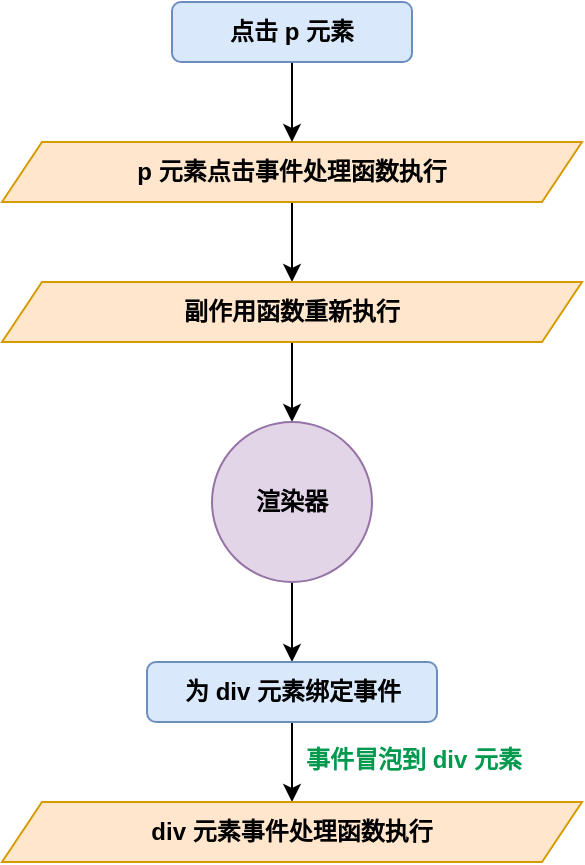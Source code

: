 <mxfile>
    <diagram id="DbVEzCz2rfcl0NkOdKjQ" name="更新和事件触发的流程">
        <mxGraphModel dx="889" dy="996" grid="1" gridSize="10" guides="1" tooltips="1" connect="1" arrows="1" fold="1" page="0" pageScale="1" pageWidth="827" pageHeight="1169" background="#ffffff" math="0" shadow="0">
            <root>
                <mxCell id="0"/>
                <mxCell id="1" parent="0"/>
                <mxCell id="4" value="" style="edgeStyle=none;html=1;fontSize=12;" parent="1" source="2" edge="1">
                    <mxGeometry relative="1" as="geometry">
                        <mxPoint x="335" y="30" as="targetPoint"/>
                    </mxGeometry>
                </mxCell>
                <mxCell id="2" value="&lt;b&gt;&lt;font style=&quot;font-size: 12px;&quot;&gt;p 元素点击事件处理函数执行&lt;/font&gt;&lt;/b&gt;" style="shape=parallelogram;perimeter=parallelogramPerimeter;whiteSpace=wrap;html=1;fixedSize=1;fillColor=#ffe6cc;strokeColor=#d79b00;" parent="1" vertex="1">
                    <mxGeometry x="190" y="-40" width="290" height="30" as="geometry"/>
                </mxCell>
                <mxCell id="8" value="" style="edgeStyle=none;html=1;fontSize=12;" parent="1" source="3" target="7" edge="1">
                    <mxGeometry relative="1" as="geometry"/>
                </mxCell>
                <mxCell id="3" value="&lt;b&gt;&lt;font style=&quot;font-size: 12px;&quot;&gt;副作用函数重新执行&lt;/font&gt;&lt;/b&gt;" style="shape=parallelogram;perimeter=parallelogramPerimeter;whiteSpace=wrap;html=1;fixedSize=1;fillColor=#ffe6cc;strokeColor=#d79b00;" parent="1" vertex="1">
                    <mxGeometry x="190" y="30" width="290" height="30" as="geometry"/>
                </mxCell>
                <mxCell id="6" value="" style="edgeStyle=none;html=1;fontSize=12;" parent="1" source="5" target="2" edge="1">
                    <mxGeometry relative="1" as="geometry"/>
                </mxCell>
                <mxCell id="5" value="&lt;b&gt;点击 p 元素&lt;/b&gt;" style="rounded=1;whiteSpace=wrap;html=1;fontSize=12;fillColor=#dae8fc;strokeColor=#6c8ebf;" parent="1" vertex="1">
                    <mxGeometry x="275" y="-110" width="120" height="30" as="geometry"/>
                </mxCell>
                <mxCell id="10" value="" style="edgeStyle=none;html=1;fontSize=12;" parent="1" source="7" target="9" edge="1">
                    <mxGeometry relative="1" as="geometry"/>
                </mxCell>
                <mxCell id="7" value="&lt;b&gt;渲染器&lt;/b&gt;" style="ellipse;whiteSpace=wrap;html=1;aspect=fixed;fontSize=12;fillColor=#e1d5e7;strokeColor=#9673a6;" parent="1" vertex="1">
                    <mxGeometry x="295" y="100" width="80" height="80" as="geometry"/>
                </mxCell>
                <mxCell id="12" value="" style="edgeStyle=none;html=1;fontSize=12;" parent="1" source="9" target="11" edge="1">
                    <mxGeometry relative="1" as="geometry"/>
                </mxCell>
                <mxCell id="9" value="&lt;b&gt;为 div 元素绑定事件&lt;/b&gt;" style="rounded=1;whiteSpace=wrap;html=1;fontSize=12;fillColor=#dae8fc;strokeColor=#6c8ebf;" parent="1" vertex="1">
                    <mxGeometry x="262.5" y="220" width="145" height="30" as="geometry"/>
                </mxCell>
                <mxCell id="11" value="&lt;b&gt;&lt;font style=&quot;font-size: 12px;&quot;&gt;div 元素事件处理函数执行&lt;/font&gt;&lt;/b&gt;" style="shape=parallelogram;perimeter=parallelogramPerimeter;whiteSpace=wrap;html=1;fixedSize=1;fillColor=#ffe6cc;strokeColor=#d79b00;" parent="1" vertex="1">
                    <mxGeometry x="190" y="290" width="290" height="30" as="geometry"/>
                </mxCell>
                <mxCell id="13" value="&lt;b&gt;&lt;font color=&quot;#00994d&quot;&gt;事件冒泡到 div 元素&lt;/font&gt;&lt;/b&gt;" style="text;html=1;strokeColor=none;fillColor=none;align=center;verticalAlign=middle;whiteSpace=wrap;rounded=0;fontSize=12;" parent="1" vertex="1">
                    <mxGeometry x="320" y="254" width="152" height="30" as="geometry"/>
                </mxCell>
            </root>
        </mxGraphModel>
    </diagram>
    <diagram id="CVPhH8eOXLSh2TqqwTJZ" name="新旧子节点的关系">
        <mxGraphModel dx="889" dy="996" grid="0" gridSize="10" guides="1" tooltips="1" connect="1" arrows="1" fold="1" page="0" pageScale="1" pageWidth="827" pageHeight="1169" math="0" shadow="0">
            <root>
                <mxCell id="0"/>
                <mxCell id="1" parent="0"/>
                <mxCell id="5oifa1H9YOr10HyN-N-7-1" value="&lt;b&gt;&lt;font style=&quot;font-size: 14px;&quot;&gt;新子节点&lt;/font&gt;&lt;/b&gt;" style="text;html=1;strokeColor=none;fillColor=none;align=center;verticalAlign=middle;whiteSpace=wrap;rounded=0;" vertex="1" parent="1">
                    <mxGeometry x="190" y="-300" width="60" height="30" as="geometry"/>
                </mxCell>
                <mxCell id="5oifa1H9YOr10HyN-N-7-2" value="&lt;b&gt;&lt;font style=&quot;font-size: 14px;&quot;&gt;旧子节点&lt;/font&gt;&lt;/b&gt;" style="text;html=1;strokeColor=none;fillColor=none;align=center;verticalAlign=middle;whiteSpace=wrap;rounded=0;" vertex="1" parent="1">
                    <mxGeometry x="430" y="-300" width="60" height="30" as="geometry"/>
                </mxCell>
                <mxCell id="5oifa1H9YOr10HyN-N-7-3" value="&lt;b&gt;&lt;font style=&quot;font-size: 12px;&quot;&gt;没有子节点&lt;/font&gt;&lt;/b&gt;" style="rounded=0;whiteSpace=wrap;html=1;fontSize=14;fillColor=#f5f5f5;strokeColor=#666666;fontColor=#333333;" vertex="1" parent="1">
                    <mxGeometry x="160" y="-210" width="120" height="30" as="geometry"/>
                </mxCell>
                <mxCell id="5oifa1H9YOr10HyN-N-7-4" value="&lt;b&gt;&lt;font style=&quot;font-size: 12px;&quot;&gt;文本子节点&lt;/font&gt;&lt;/b&gt;" style="rounded=0;whiteSpace=wrap;html=1;fontSize=14;fillColor=#e1d5e7;strokeColor=#9673a6;" vertex="1" parent="1">
                    <mxGeometry x="160" y="-60" width="120" height="30" as="geometry"/>
                </mxCell>
                <mxCell id="5oifa1H9YOr10HyN-N-7-5" value="&lt;span style=&quot;font-size: 12px;&quot;&gt;&lt;b&gt;数组子节点&lt;/b&gt;&lt;/span&gt;" style="rounded=0;whiteSpace=wrap;html=1;fontSize=14;fillColor=#d5e8d4;strokeColor=#82b366;" vertex="1" parent="1">
                    <mxGeometry x="160" y="90" width="120" height="30" as="geometry"/>
                </mxCell>
                <mxCell id="5oifa1H9YOr10HyN-N-7-6" value="&lt;b&gt;&lt;font style=&quot;font-size: 12px;&quot;&gt;没有子节点&lt;/font&gt;&lt;/b&gt;" style="rounded=0;whiteSpace=wrap;html=1;fontSize=14;fillColor=#f5f5f5;strokeColor=#666666;fontColor=#333333;" vertex="1" parent="1">
                    <mxGeometry x="400" y="-260" width="120" height="30" as="geometry"/>
                </mxCell>
                <mxCell id="5oifa1H9YOr10HyN-N-7-8" value="&lt;b&gt;&lt;font style=&quot;font-size: 12px;&quot;&gt;文本子节点&lt;/font&gt;&lt;/b&gt;" style="rounded=0;whiteSpace=wrap;html=1;fontSize=14;fillColor=#e1d5e7;strokeColor=#9673a6;" vertex="1" parent="1">
                    <mxGeometry x="400" y="-210" width="120" height="30" as="geometry"/>
                </mxCell>
                <mxCell id="5oifa1H9YOr10HyN-N-7-9" value="&lt;span style=&quot;font-size: 12px;&quot;&gt;&lt;b&gt;数组子节点&lt;/b&gt;&lt;/span&gt;" style="rounded=0;whiteSpace=wrap;html=1;fontSize=14;fillColor=#d5e8d4;strokeColor=#82b366;" vertex="1" parent="1">
                    <mxGeometry x="400" y="-160" width="120" height="30" as="geometry"/>
                </mxCell>
                <mxCell id="5oifa1H9YOr10HyN-N-7-10" value="" style="endArrow=classic;html=1;fontSize=12;entryX=0;entryY=0.5;entryDx=0;entryDy=0;exitX=1;exitY=0.25;exitDx=0;exitDy=0;" edge="1" parent="1" source="5oifa1H9YOr10HyN-N-7-3" target="5oifa1H9YOr10HyN-N-7-6">
                    <mxGeometry width="50" height="50" relative="1" as="geometry">
                        <mxPoint x="280" y="-200" as="sourcePoint"/>
                        <mxPoint x="330" y="-250" as="targetPoint"/>
                    </mxGeometry>
                </mxCell>
                <mxCell id="5oifa1H9YOr10HyN-N-7-11" value="" style="endArrow=classic;html=1;fontSize=12;entryX=0;entryY=0.5;entryDx=0;entryDy=0;exitX=1;exitY=0.5;exitDx=0;exitDy=0;" edge="1" parent="1" source="5oifa1H9YOr10HyN-N-7-3" target="5oifa1H9YOr10HyN-N-7-8">
                    <mxGeometry width="50" height="50" relative="1" as="geometry">
                        <mxPoint x="290" y="-190" as="sourcePoint"/>
                        <mxPoint x="410" y="-235" as="targetPoint"/>
                    </mxGeometry>
                </mxCell>
                <mxCell id="5oifa1H9YOr10HyN-N-7-12" value="" style="endArrow=classic;html=1;fontSize=12;entryX=0;entryY=0.5;entryDx=0;entryDy=0;exitX=1;exitY=0.75;exitDx=0;exitDy=0;" edge="1" parent="1" source="5oifa1H9YOr10HyN-N-7-3" target="5oifa1H9YOr10HyN-N-7-9">
                    <mxGeometry width="50" height="50" relative="1" as="geometry">
                        <mxPoint x="290" y="-192.5" as="sourcePoint"/>
                        <mxPoint x="410" y="-235" as="targetPoint"/>
                    </mxGeometry>
                </mxCell>
                <mxCell id="5oifa1H9YOr10HyN-N-7-13" value="&lt;b&gt;&lt;font style=&quot;font-size: 12px;&quot;&gt;没有子节点&lt;/font&gt;&lt;/b&gt;" style="rounded=0;whiteSpace=wrap;html=1;fontSize=14;fillColor=#f5f5f5;strokeColor=#666666;fontColor=#333333;" vertex="1" parent="1">
                    <mxGeometry x="400" y="-110" width="120" height="30" as="geometry"/>
                </mxCell>
                <mxCell id="5oifa1H9YOr10HyN-N-7-14" value="&lt;b&gt;&lt;font style=&quot;font-size: 12px;&quot;&gt;文本子节点&lt;/font&gt;&lt;/b&gt;" style="rounded=0;whiteSpace=wrap;html=1;fontSize=14;fillColor=#e1d5e7;strokeColor=#9673a6;" vertex="1" parent="1">
                    <mxGeometry x="400" y="-60" width="120" height="30" as="geometry"/>
                </mxCell>
                <mxCell id="5oifa1H9YOr10HyN-N-7-15" value="&lt;span style=&quot;font-size: 12px;&quot;&gt;&lt;b&gt;数组子节点&lt;/b&gt;&lt;/span&gt;" style="rounded=0;whiteSpace=wrap;html=1;fontSize=14;fillColor=#d5e8d4;strokeColor=#82b366;" vertex="1" parent="1">
                    <mxGeometry x="400" y="-10" width="120" height="30" as="geometry"/>
                </mxCell>
                <mxCell id="5oifa1H9YOr10HyN-N-7-16" value="&lt;b&gt;&lt;font style=&quot;font-size: 12px;&quot;&gt;没有子节点&lt;/font&gt;&lt;/b&gt;" style="rounded=0;whiteSpace=wrap;html=1;fontSize=14;fillColor=#f5f5f5;strokeColor=#666666;fontColor=#333333;" vertex="1" parent="1">
                    <mxGeometry x="400" y="40" width="120" height="30" as="geometry"/>
                </mxCell>
                <mxCell id="5oifa1H9YOr10HyN-N-7-17" value="&lt;b&gt;&lt;font style=&quot;font-size: 12px;&quot;&gt;文本子节点&lt;/font&gt;&lt;/b&gt;" style="rounded=0;whiteSpace=wrap;html=1;fontSize=14;fillColor=#e1d5e7;strokeColor=#9673a6;" vertex="1" parent="1">
                    <mxGeometry x="400" y="90" width="120" height="30" as="geometry"/>
                </mxCell>
                <mxCell id="5oifa1H9YOr10HyN-N-7-18" value="&lt;span style=&quot;font-size: 12px;&quot;&gt;&lt;b&gt;数组子节点&lt;/b&gt;&lt;/span&gt;" style="rounded=0;whiteSpace=wrap;html=1;fontSize=14;fillColor=#d5e8d4;strokeColor=#82b366;" vertex="1" parent="1">
                    <mxGeometry x="400" y="140" width="120" height="30" as="geometry"/>
                </mxCell>
                <mxCell id="5oifa1H9YOr10HyN-N-7-19" value="" style="endArrow=classic;html=1;fontSize=12;entryX=0;entryY=0.5;entryDx=0;entryDy=0;exitX=1;exitY=0.25;exitDx=0;exitDy=0;" edge="1" parent="1">
                    <mxGeometry width="50" height="50" relative="1" as="geometry">
                        <mxPoint x="280" y="-52.5" as="sourcePoint"/>
                        <mxPoint x="400" y="-95" as="targetPoint"/>
                    </mxGeometry>
                </mxCell>
                <mxCell id="5oifa1H9YOr10HyN-N-7-20" value="" style="endArrow=classic;html=1;fontSize=12;entryX=0;entryY=0.5;entryDx=0;entryDy=0;exitX=1;exitY=0.5;exitDx=0;exitDy=0;" edge="1" parent="1">
                    <mxGeometry width="50" height="50" relative="1" as="geometry">
                        <mxPoint x="280" y="-45" as="sourcePoint"/>
                        <mxPoint x="400" y="-45" as="targetPoint"/>
                    </mxGeometry>
                </mxCell>
                <mxCell id="5oifa1H9YOr10HyN-N-7-21" value="" style="endArrow=classic;html=1;fontSize=12;entryX=0;entryY=0.5;entryDx=0;entryDy=0;exitX=1;exitY=0.75;exitDx=0;exitDy=0;" edge="1" parent="1">
                    <mxGeometry width="50" height="50" relative="1" as="geometry">
                        <mxPoint x="280" y="-37.5" as="sourcePoint"/>
                        <mxPoint x="400" y="5" as="targetPoint"/>
                    </mxGeometry>
                </mxCell>
                <mxCell id="5oifa1H9YOr10HyN-N-7-22" value="" style="endArrow=classic;html=1;fontSize=12;entryX=0;entryY=0.5;entryDx=0;entryDy=0;exitX=1;exitY=0.25;exitDx=0;exitDy=0;" edge="1" parent="1">
                    <mxGeometry width="50" height="50" relative="1" as="geometry">
                        <mxPoint x="280" y="97.5" as="sourcePoint"/>
                        <mxPoint x="400" y="55" as="targetPoint"/>
                    </mxGeometry>
                </mxCell>
                <mxCell id="5oifa1H9YOr10HyN-N-7-23" value="" style="endArrow=classic;html=1;fontSize=12;entryX=0;entryY=0.5;entryDx=0;entryDy=0;exitX=1;exitY=0.5;exitDx=0;exitDy=0;" edge="1" parent="1">
                    <mxGeometry width="50" height="50" relative="1" as="geometry">
                        <mxPoint x="280" y="105" as="sourcePoint"/>
                        <mxPoint x="400" y="105" as="targetPoint"/>
                    </mxGeometry>
                </mxCell>
                <mxCell id="5oifa1H9YOr10HyN-N-7-24" value="" style="endArrow=classic;html=1;fontSize=12;entryX=0;entryY=0.5;entryDx=0;entryDy=0;exitX=1;exitY=0.75;exitDx=0;exitDy=0;" edge="1" parent="1">
                    <mxGeometry width="50" height="50" relative="1" as="geometry">
                        <mxPoint x="280" y="112.5" as="sourcePoint"/>
                        <mxPoint x="400" y="155" as="targetPoint"/>
                    </mxGeometry>
                </mxCell>
            </root>
        </mxGraphModel>
    </diagram>
    <diagram id="hnU-udl5sW1VQr_KYezJ" name="卸载、挂载节点">
        <mxGraphModel dx="889" dy="996" grid="0" gridSize="10" guides="1" tooltips="1" connect="1" arrows="1" fold="1" page="0" pageScale="1" pageWidth="827" pageHeight="1169" math="0" shadow="0">
            <root>
                <mxCell id="0"/>
                <mxCell id="1" parent="0"/>
                <mxCell id="vBJBZS3gV6NeZaGThHoo-1" value="&lt;b&gt;&lt;font style=&quot;font-size: 14px;&quot;&gt;p&lt;/font&gt;&lt;/b&gt;" style="rhombus;whiteSpace=wrap;html=1;fillColor=#d5e8d4;strokeColor=#82b366;" vertex="1" parent="1">
                    <mxGeometry x="80" y="-40" width="140" height="40" as="geometry"/>
                </mxCell>
                <mxCell id="vBJBZS3gV6NeZaGThHoo-2" value="&lt;b&gt;&lt;font style=&quot;font-size: 14px;&quot;&gt;p&lt;/font&gt;&lt;/b&gt;" style="rhombus;whiteSpace=wrap;html=1;fillColor=#d5e8d4;strokeColor=#82b366;" vertex="1" parent="1">
                    <mxGeometry x="80" y="30" width="140" height="40" as="geometry"/>
                </mxCell>
                <mxCell id="vBJBZS3gV6NeZaGThHoo-3" value="&lt;b&gt;&lt;font style=&quot;font-size: 14px;&quot;&gt;p&lt;/font&gt;&lt;/b&gt;" style="rhombus;whiteSpace=wrap;html=1;fillColor=#d5e8d4;strokeColor=#82b366;" vertex="1" parent="1">
                    <mxGeometry x="80" y="100" width="140" height="40" as="geometry"/>
                </mxCell>
                <mxCell id="vBJBZS3gV6NeZaGThHoo-5" value="&lt;b&gt;p&lt;/b&gt;" style="rounded=0;whiteSpace=wrap;html=1;fontSize=14;fillColor=#ffe6cc;strokeColor=#d79b00;" vertex="1" parent="1">
                    <mxGeometry x="280" y="-40" width="120" height="40" as="geometry"/>
                </mxCell>
                <mxCell id="vBJBZS3gV6NeZaGThHoo-6" value="&lt;b&gt;p&lt;/b&gt;" style="rounded=0;whiteSpace=wrap;html=1;fontSize=14;fillColor=#ffe6cc;strokeColor=#d79b00;" vertex="1" parent="1">
                    <mxGeometry x="280" y="30" width="120" height="40" as="geometry"/>
                </mxCell>
                <mxCell id="vBJBZS3gV6NeZaGThHoo-7" value="&lt;b&gt;p&lt;/b&gt;" style="rounded=0;whiteSpace=wrap;html=1;fontSize=14;fillColor=#ffe6cc;strokeColor=#d79b00;" vertex="1" parent="1">
                    <mxGeometry x="280" y="100" width="120" height="40" as="geometry"/>
                </mxCell>
                <mxCell id="vBJBZS3gV6NeZaGThHoo-8" value="&lt;b&gt;p&lt;/b&gt;" style="rounded=0;whiteSpace=wrap;html=1;fontSize=14;fillColor=#ffe6cc;strokeColor=#d79b00;" vertex="1" parent="1">
                    <mxGeometry x="280" y="170" width="120" height="40" as="geometry"/>
                </mxCell>
                <mxCell id="vBJBZS3gV6NeZaGThHoo-9" value="" style="rounded=0;whiteSpace=wrap;html=1;fontSize=14;fillColor=none;dashed=1;" vertex="1" parent="1">
                    <mxGeometry x="80" y="-50" width="330" height="60" as="geometry"/>
                </mxCell>
                <mxCell id="vBJBZS3gV6NeZaGThHoo-10" value="" style="rounded=0;whiteSpace=wrap;html=1;fontSize=14;fillColor=none;dashed=1;" vertex="1" parent="1">
                    <mxGeometry x="80" y="20" width="330" height="60" as="geometry"/>
                </mxCell>
                <mxCell id="vBJBZS3gV6NeZaGThHoo-11" value="" style="rounded=0;whiteSpace=wrap;html=1;fontSize=14;fillColor=none;dashed=1;" vertex="1" parent="1">
                    <mxGeometry x="80" y="90" width="330" height="60" as="geometry"/>
                </mxCell>
                <mxCell id="vBJBZS3gV6NeZaGThHoo-12" value="" style="rounded=0;whiteSpace=wrap;html=1;fontSize=14;fillColor=none;dashed=1;" vertex="1" parent="1">
                    <mxGeometry x="270" y="160" width="140" height="60" as="geometry"/>
                </mxCell>
                <mxCell id="vBJBZS3gV6NeZaGThHoo-13" value="&lt;b&gt;新子节点&lt;/b&gt;" style="text;html=1;strokeColor=none;fillColor=none;align=center;verticalAlign=middle;whiteSpace=wrap;rounded=0;dashed=1;fontSize=14;" vertex="1" parent="1">
                    <mxGeometry x="120" y="-90" width="60" height="30" as="geometry"/>
                </mxCell>
                <mxCell id="vBJBZS3gV6NeZaGThHoo-14" value="&lt;b&gt;旧子节点&lt;/b&gt;" style="text;html=1;strokeColor=none;fillColor=none;align=center;verticalAlign=middle;whiteSpace=wrap;rounded=0;dashed=1;fontSize=14;" vertex="1" parent="1">
                    <mxGeometry x="310" y="-90" width="60" height="30" as="geometry"/>
                </mxCell>
                <mxCell id="vBJBZS3gV6NeZaGThHoo-15" value="" style="endArrow=classic;html=1;fontSize=14;" edge="1" parent="1">
                    <mxGeometry width="50" height="50" relative="1" as="geometry">
                        <mxPoint x="410" y="-20" as="sourcePoint"/>
                        <mxPoint x="620" y="-20" as="targetPoint"/>
                    </mxGeometry>
                </mxCell>
                <mxCell id="vBJBZS3gV6NeZaGThHoo-16" value="patch：更新文本节点" style="text;html=1;align=center;verticalAlign=middle;resizable=0;points=[];autosize=1;strokeColor=none;fillColor=none;fontSize=14;" vertex="1" parent="1">
                    <mxGeometry x="430" y="-50" width="160" height="30" as="geometry"/>
                </mxCell>
                <mxCell id="vBJBZS3gV6NeZaGThHoo-17" value="&lt;b&gt;p&lt;/b&gt;" style="ellipse;whiteSpace=wrap;html=1;aspect=fixed;fontSize=14;fillColor=#e1d5e7;strokeColor=#9673a6;" vertex="1" parent="1">
                    <mxGeometry x="620" y="-50" width="60" height="60" as="geometry"/>
                </mxCell>
                <mxCell id="vBJBZS3gV6NeZaGThHoo-18" value="" style="endArrow=classic;html=1;fontSize=14;" edge="1" parent="1">
                    <mxGeometry width="50" height="50" relative="1" as="geometry">
                        <mxPoint x="410" y="50" as="sourcePoint"/>
                        <mxPoint x="620" y="50" as="targetPoint"/>
                    </mxGeometry>
                </mxCell>
                <mxCell id="vBJBZS3gV6NeZaGThHoo-19" value="patch：更新文本节点" style="text;html=1;align=center;verticalAlign=middle;resizable=0;points=[];autosize=1;strokeColor=none;fillColor=none;fontSize=14;" vertex="1" parent="1">
                    <mxGeometry x="430" y="20" width="160" height="30" as="geometry"/>
                </mxCell>
                <mxCell id="vBJBZS3gV6NeZaGThHoo-20" value="&lt;b style=&quot;border-color: var(--border-color);&quot;&gt;p&lt;/b&gt;" style="ellipse;whiteSpace=wrap;html=1;aspect=fixed;fontSize=14;fillColor=#e1d5e7;strokeColor=#9673a6;" vertex="1" parent="1">
                    <mxGeometry x="620" y="20" width="60" height="60" as="geometry"/>
                </mxCell>
                <mxCell id="vBJBZS3gV6NeZaGThHoo-21" value="" style="endArrow=classic;html=1;fontSize=14;" edge="1" parent="1">
                    <mxGeometry width="50" height="50" relative="1" as="geometry">
                        <mxPoint x="410" y="120" as="sourcePoint"/>
                        <mxPoint x="620" y="120" as="targetPoint"/>
                    </mxGeometry>
                </mxCell>
                <mxCell id="vBJBZS3gV6NeZaGThHoo-22" value="patch：更新文本节点" style="text;html=1;align=center;verticalAlign=middle;resizable=0;points=[];autosize=1;strokeColor=none;fillColor=none;fontSize=14;" vertex="1" parent="1">
                    <mxGeometry x="430" y="90" width="160" height="30" as="geometry"/>
                </mxCell>
                <mxCell id="vBJBZS3gV6NeZaGThHoo-23" value="&lt;b style=&quot;border-color: var(--border-color);&quot;&gt;p&lt;/b&gt;" style="ellipse;whiteSpace=wrap;html=1;aspect=fixed;fontSize=14;fillColor=#e1d5e7;strokeColor=#9673a6;" vertex="1" parent="1">
                    <mxGeometry x="620" y="90" width="60" height="60" as="geometry"/>
                </mxCell>
                <mxCell id="vBJBZS3gV6NeZaGThHoo-24" value="" style="endArrow=classic;html=1;fontSize=14;" edge="1" parent="1">
                    <mxGeometry width="50" height="50" relative="1" as="geometry">
                        <mxPoint x="410" y="190" as="sourcePoint"/>
                        <mxPoint x="620" y="190" as="targetPoint"/>
                    </mxGeometry>
                </mxCell>
                <mxCell id="vBJBZS3gV6NeZaGThHoo-25" value="unmount：卸载" style="text;html=1;align=center;verticalAlign=middle;resizable=0;points=[];autosize=1;strokeColor=none;fillColor=none;fontSize=14;" vertex="1" parent="1">
                    <mxGeometry x="450" y="160" width="120" height="30" as="geometry"/>
                </mxCell>
                <mxCell id="vBJBZS3gV6NeZaGThHoo-26" value="&lt;b style=&quot;border-color: var(--border-color);&quot;&gt;p&lt;/b&gt;" style="ellipse;whiteSpace=wrap;html=1;aspect=fixed;fontSize=14;fillColor=#e1d5e7;strokeColor=#9673a6;dashed=1;strokeWidth=2;" vertex="1" parent="1">
                    <mxGeometry x="620" y="160" width="60" height="60" as="geometry"/>
                </mxCell>
                <mxCell id="vBJBZS3gV6NeZaGThHoo-27" value="&lt;b&gt;&lt;font style=&quot;font-size: 14px;&quot;&gt;p&lt;/font&gt;&lt;/b&gt;" style="rhombus;whiteSpace=wrap;html=1;fillColor=#d5e8d4;strokeColor=#82b366;" vertex="1" parent="1">
                    <mxGeometry x="80" y="400" width="140" height="40" as="geometry"/>
                </mxCell>
                <mxCell id="vBJBZS3gV6NeZaGThHoo-28" value="&lt;b&gt;&lt;font style=&quot;font-size: 14px;&quot;&gt;p&lt;/font&gt;&lt;/b&gt;" style="rhombus;whiteSpace=wrap;html=1;fillColor=#d5e8d4;strokeColor=#82b366;" vertex="1" parent="1">
                    <mxGeometry x="80" y="470" width="140" height="40" as="geometry"/>
                </mxCell>
                <mxCell id="vBJBZS3gV6NeZaGThHoo-29" value="&lt;b&gt;&lt;font style=&quot;font-size: 14px;&quot;&gt;p&lt;/font&gt;&lt;/b&gt;" style="rhombus;whiteSpace=wrap;html=1;fillColor=#d5e8d4;strokeColor=#82b366;" vertex="1" parent="1">
                    <mxGeometry x="80" y="540" width="140" height="40" as="geometry"/>
                </mxCell>
                <mxCell id="vBJBZS3gV6NeZaGThHoo-30" value="&lt;b&gt;p&lt;/b&gt;" style="rounded=0;whiteSpace=wrap;html=1;fontSize=14;fillColor=#ffe6cc;strokeColor=#d79b00;" vertex="1" parent="1">
                    <mxGeometry x="280" y="400" width="120" height="40" as="geometry"/>
                </mxCell>
                <mxCell id="vBJBZS3gV6NeZaGThHoo-31" value="&lt;b&gt;p&lt;/b&gt;" style="rounded=0;whiteSpace=wrap;html=1;fontSize=14;fillColor=#ffe6cc;strokeColor=#d79b00;" vertex="1" parent="1">
                    <mxGeometry x="280" y="470" width="120" height="40" as="geometry"/>
                </mxCell>
                <mxCell id="vBJBZS3gV6NeZaGThHoo-32" value="&lt;b&gt;p&lt;/b&gt;" style="rounded=0;whiteSpace=wrap;html=1;fontSize=14;fillColor=#ffe6cc;strokeColor=#d79b00;" vertex="1" parent="1">
                    <mxGeometry x="280" y="540" width="120" height="40" as="geometry"/>
                </mxCell>
                <mxCell id="vBJBZS3gV6NeZaGThHoo-34" value="" style="rounded=0;whiteSpace=wrap;html=1;fontSize=14;fillColor=none;dashed=1;" vertex="1" parent="1">
                    <mxGeometry x="80" y="390" width="330" height="60" as="geometry"/>
                </mxCell>
                <mxCell id="vBJBZS3gV6NeZaGThHoo-35" value="" style="rounded=0;whiteSpace=wrap;html=1;fontSize=14;fillColor=none;dashed=1;" vertex="1" parent="1">
                    <mxGeometry x="80" y="460" width="330" height="60" as="geometry"/>
                </mxCell>
                <mxCell id="vBJBZS3gV6NeZaGThHoo-36" value="" style="rounded=0;whiteSpace=wrap;html=1;fontSize=14;fillColor=none;dashed=1;" vertex="1" parent="1">
                    <mxGeometry x="80" y="530" width="330" height="60" as="geometry"/>
                </mxCell>
                <mxCell id="vBJBZS3gV6NeZaGThHoo-37" value="" style="rounded=0;whiteSpace=wrap;html=1;fontSize=14;fillColor=none;dashed=1;" vertex="1" parent="1">
                    <mxGeometry x="80" y="600" width="140" height="60" as="geometry"/>
                </mxCell>
                <mxCell id="vBJBZS3gV6NeZaGThHoo-38" value="&lt;b&gt;新子节点&lt;/b&gt;" style="text;html=1;strokeColor=none;fillColor=none;align=center;verticalAlign=middle;whiteSpace=wrap;rounded=0;dashed=1;fontSize=14;" vertex="1" parent="1">
                    <mxGeometry x="120" y="350" width="60" height="30" as="geometry"/>
                </mxCell>
                <mxCell id="vBJBZS3gV6NeZaGThHoo-39" value="&lt;b&gt;旧子节点&lt;/b&gt;" style="text;html=1;strokeColor=none;fillColor=none;align=center;verticalAlign=middle;whiteSpace=wrap;rounded=0;dashed=1;fontSize=14;" vertex="1" parent="1">
                    <mxGeometry x="310" y="350" width="60" height="30" as="geometry"/>
                </mxCell>
                <mxCell id="vBJBZS3gV6NeZaGThHoo-40" value="" style="endArrow=classic;html=1;fontSize=14;" edge="1" parent="1">
                    <mxGeometry width="50" height="50" relative="1" as="geometry">
                        <mxPoint x="410" y="420" as="sourcePoint"/>
                        <mxPoint x="620" y="420" as="targetPoint"/>
                    </mxGeometry>
                </mxCell>
                <mxCell id="vBJBZS3gV6NeZaGThHoo-41" value="patch：更新文本节点" style="text;html=1;align=center;verticalAlign=middle;resizable=0;points=[];autosize=1;strokeColor=none;fillColor=none;fontSize=14;" vertex="1" parent="1">
                    <mxGeometry x="430" y="390" width="160" height="30" as="geometry"/>
                </mxCell>
                <mxCell id="vBJBZS3gV6NeZaGThHoo-42" value="&lt;b&gt;p&lt;/b&gt;" style="ellipse;whiteSpace=wrap;html=1;aspect=fixed;fontSize=14;fillColor=#e1d5e7;strokeColor=#9673a6;" vertex="1" parent="1">
                    <mxGeometry x="620" y="390" width="60" height="60" as="geometry"/>
                </mxCell>
                <mxCell id="vBJBZS3gV6NeZaGThHoo-43" value="" style="endArrow=classic;html=1;fontSize=14;" edge="1" parent="1">
                    <mxGeometry width="50" height="50" relative="1" as="geometry">
                        <mxPoint x="410" y="490" as="sourcePoint"/>
                        <mxPoint x="620" y="490" as="targetPoint"/>
                    </mxGeometry>
                </mxCell>
                <mxCell id="vBJBZS3gV6NeZaGThHoo-44" value="patch：更新文本节点" style="text;html=1;align=center;verticalAlign=middle;resizable=0;points=[];autosize=1;strokeColor=none;fillColor=none;fontSize=14;" vertex="1" parent="1">
                    <mxGeometry x="430" y="460" width="160" height="30" as="geometry"/>
                </mxCell>
                <mxCell id="vBJBZS3gV6NeZaGThHoo-45" value="&lt;b style=&quot;border-color: var(--border-color);&quot;&gt;p&lt;/b&gt;" style="ellipse;whiteSpace=wrap;html=1;aspect=fixed;fontSize=14;fillColor=#e1d5e7;strokeColor=#9673a6;" vertex="1" parent="1">
                    <mxGeometry x="620" y="460" width="60" height="60" as="geometry"/>
                </mxCell>
                <mxCell id="vBJBZS3gV6NeZaGThHoo-46" value="" style="endArrow=classic;html=1;fontSize=14;" edge="1" parent="1">
                    <mxGeometry width="50" height="50" relative="1" as="geometry">
                        <mxPoint x="410" y="560" as="sourcePoint"/>
                        <mxPoint x="620" y="560" as="targetPoint"/>
                    </mxGeometry>
                </mxCell>
                <mxCell id="vBJBZS3gV6NeZaGThHoo-47" value="patch：更新文本节点" style="text;html=1;align=center;verticalAlign=middle;resizable=0;points=[];autosize=1;strokeColor=none;fillColor=none;fontSize=14;" vertex="1" parent="1">
                    <mxGeometry x="430" y="530" width="160" height="30" as="geometry"/>
                </mxCell>
                <mxCell id="vBJBZS3gV6NeZaGThHoo-48" value="&lt;b style=&quot;border-color: var(--border-color);&quot;&gt;p&lt;/b&gt;" style="ellipse;whiteSpace=wrap;html=1;aspect=fixed;fontSize=14;fillColor=#e1d5e7;strokeColor=#9673a6;" vertex="1" parent="1">
                    <mxGeometry x="620" y="530" width="60" height="60" as="geometry"/>
                </mxCell>
                <mxCell id="vBJBZS3gV6NeZaGThHoo-49" value="" style="endArrow=classic;html=1;fontSize=14;exitX=1;exitY=0.5;exitDx=0;exitDy=0;" edge="1" parent="1" source="vBJBZS3gV6NeZaGThHoo-37">
                    <mxGeometry width="50" height="50" relative="1" as="geometry">
                        <mxPoint x="410" y="630" as="sourcePoint"/>
                        <mxPoint x="620" y="630" as="targetPoint"/>
                    </mxGeometry>
                </mxCell>
                <mxCell id="vBJBZS3gV6NeZaGThHoo-50" value="mount：挂载" style="text;html=1;align=center;verticalAlign=middle;resizable=0;points=[];autosize=1;strokeColor=none;fillColor=none;fontSize=14;" vertex="1" parent="1">
                    <mxGeometry x="460" y="600" width="100" height="30" as="geometry"/>
                </mxCell>
                <mxCell id="vBJBZS3gV6NeZaGThHoo-51" value="&lt;b style=&quot;border-color: var(--border-color);&quot;&gt;p&lt;/b&gt;" style="ellipse;whiteSpace=wrap;html=1;aspect=fixed;fontSize=14;fillColor=#e1d5e7;strokeColor=#9673a6;strokeWidth=2;" vertex="1" parent="1">
                    <mxGeometry x="620" y="600" width="60" height="60" as="geometry"/>
                </mxCell>
                <mxCell id="vBJBZS3gV6NeZaGThHoo-52" value="&lt;b&gt;&lt;font style=&quot;font-size: 14px;&quot;&gt;p&lt;/font&gt;&lt;/b&gt;" style="rhombus;whiteSpace=wrap;html=1;fillColor=#d5e8d4;strokeColor=#82b366;" vertex="1" parent="1">
                    <mxGeometry x="80" y="610" width="140" height="40" as="geometry"/>
                </mxCell>
            </root>
        </mxGraphModel>
    </diagram>
    <diagram id="uXL8FrvFGzt3J-fIHCQJ" name="节点顺序不变">
        <mxGraphModel dx="889" dy="596" grid="0" gridSize="10" guides="1" tooltips="1" connect="1" arrows="1" fold="1" page="0" pageScale="1" pageWidth="827" pageHeight="1169" math="0" shadow="0">
            <root>
                <mxCell id="0"/>
                <mxCell id="1" parent="0"/>
                <mxCell id="2h_DPIn94eZiQenxxrxI-6" value="" style="edgeStyle=none;html=1;fontSize=14;" parent="1" source="2h_DPIn94eZiQenxxrxI-1" target="2h_DPIn94eZiQenxxrxI-5" edge="1">
                    <mxGeometry relative="1" as="geometry"/>
                </mxCell>
                <mxCell id="2h_DPIn94eZiQenxxrxI-1" value="&lt;b&gt;&lt;font style=&quot;font-size: 14px;&quot;&gt;p-1&lt;/font&gt;&lt;/b&gt;" style="rhombus;whiteSpace=wrap;html=1;fillColor=#fff2cc;strokeColor=#d6b656;" parent="1" vertex="1">
                    <mxGeometry x="120" y="40" width="120" height="40" as="geometry"/>
                </mxCell>
                <mxCell id="2h_DPIn94eZiQenxxrxI-9" value="" style="edgeStyle=none;html=1;fontSize=14;" parent="1" source="2h_DPIn94eZiQenxxrxI-2" target="2h_DPIn94eZiQenxxrxI-7" edge="1">
                    <mxGeometry relative="1" as="geometry"/>
                </mxCell>
                <mxCell id="2h_DPIn94eZiQenxxrxI-2" value="&lt;b&gt;&lt;font style=&quot;font-size: 14px;&quot;&gt;p-2&lt;/font&gt;&lt;/b&gt;" style="rhombus;whiteSpace=wrap;html=1;fillColor=#fff2cc;strokeColor=#d6b656;" parent="1" vertex="1">
                    <mxGeometry x="120" y="100" width="120" height="40" as="geometry"/>
                </mxCell>
                <mxCell id="2h_DPIn94eZiQenxxrxI-10" value="" style="edgeStyle=none;html=1;fontSize=14;" parent="1" source="2h_DPIn94eZiQenxxrxI-3" target="2h_DPIn94eZiQenxxrxI-8" edge="1">
                    <mxGeometry relative="1" as="geometry"/>
                </mxCell>
                <mxCell id="2h_DPIn94eZiQenxxrxI-3" value="&lt;b&gt;&lt;font style=&quot;font-size: 14px;&quot;&gt;p-3&lt;/font&gt;&lt;/b&gt;" style="rhombus;whiteSpace=wrap;html=1;fillColor=#fff2cc;strokeColor=#d6b656;" parent="1" vertex="1">
                    <mxGeometry x="120" y="160" width="120" height="40" as="geometry"/>
                </mxCell>
                <mxCell id="2h_DPIn94eZiQenxxrxI-4" value="&lt;b&gt;新子节点&lt;/b&gt;" style="text;html=1;align=center;verticalAlign=middle;resizable=0;points=[];autosize=1;strokeColor=none;fillColor=none;fontSize=14;" parent="1" vertex="1">
                    <mxGeometry x="140" width="80" height="30" as="geometry"/>
                </mxCell>
                <mxCell id="2h_DPIn94eZiQenxxrxI-5" value="&lt;b style=&quot;border-color: var(--border-color); font-size: 12px;&quot;&gt;&lt;font style=&quot;border-color: var(--border-color); font-size: 14px;&quot;&gt;p-1&lt;/font&gt;&lt;/b&gt;" style="rounded=0;whiteSpace=wrap;html=1;fontSize=14;fillColor=#ffe6cc;strokeColor=#d79b00;" parent="1" vertex="1">
                    <mxGeometry x="310" y="40" width="120" height="40" as="geometry"/>
                </mxCell>
                <mxCell id="2h_DPIn94eZiQenxxrxI-7" value="&lt;b style=&quot;border-color: var(--border-color); font-size: 12px;&quot;&gt;&lt;font style=&quot;border-color: var(--border-color); font-size: 14px;&quot;&gt;p-2&lt;/font&gt;&lt;/b&gt;" style="rounded=0;whiteSpace=wrap;html=1;fontSize=14;fillColor=#ffe6cc;strokeColor=#d79b00;" parent="1" vertex="1">
                    <mxGeometry x="310" y="100" width="120" height="40" as="geometry"/>
                </mxCell>
                <mxCell id="2h_DPIn94eZiQenxxrxI-8" value="&lt;b style=&quot;border-color: var(--border-color); font-size: 12px;&quot;&gt;&lt;font style=&quot;border-color: var(--border-color); font-size: 14px;&quot;&gt;p-3&lt;/font&gt;&lt;/b&gt;" style="rounded=0;whiteSpace=wrap;html=1;fontSize=14;fillColor=#ffe6cc;strokeColor=#d79b00;" parent="1" vertex="1">
                    <mxGeometry x="310" y="160" width="120" height="40" as="geometry"/>
                </mxCell>
                <mxCell id="2h_DPIn94eZiQenxxrxI-11" value="&lt;b&gt;旧子节点&lt;/b&gt;" style="text;html=1;align=center;verticalAlign=middle;resizable=0;points=[];autosize=1;strokeColor=none;fillColor=none;fontSize=14;" parent="1" vertex="1">
                    <mxGeometry x="330" width="80" height="30" as="geometry"/>
                </mxCell>
                <mxCell id="2h_DPIn94eZiQenxxrxI-12" value="索引0" style="text;html=1;align=center;verticalAlign=middle;resizable=0;points=[];autosize=1;strokeColor=none;fillColor=none;fontSize=14;" parent="1" vertex="1">
                    <mxGeometry x="450" y="45" width="60" height="30" as="geometry"/>
                </mxCell>
                <mxCell id="2h_DPIn94eZiQenxxrxI-13" value="索引1" style="text;html=1;align=center;verticalAlign=middle;resizable=0;points=[];autosize=1;strokeColor=none;fillColor=none;fontSize=14;" parent="1" vertex="1">
                    <mxGeometry x="450" y="105" width="60" height="30" as="geometry"/>
                </mxCell>
                <mxCell id="2h_DPIn94eZiQenxxrxI-14" value="索引2" style="text;html=1;align=center;verticalAlign=middle;resizable=0;points=[];autosize=1;strokeColor=none;fillColor=none;fontSize=14;" parent="1" vertex="1">
                    <mxGeometry x="450" y="165" width="60" height="30" as="geometry"/>
                </mxCell>
            </root>
        </mxGraphModel>
    </diagram>
    <diagram name="节点顺序变化" id="-yTF3zC-uCJOLnTSqJec">
        <mxGraphModel dx="889" dy="596" grid="0" gridSize="10" guides="1" tooltips="1" connect="1" arrows="1" fold="1" page="0" pageScale="1" pageWidth="827" pageHeight="1169" math="0" shadow="0">
            <root>
                <mxCell id="KKARJuAZOk6iOKJ0aDpa-0"/>
                <mxCell id="KKARJuAZOk6iOKJ0aDpa-1" parent="KKARJuAZOk6iOKJ0aDpa-0"/>
                <mxCell id="ePpRpQkZiYWVrQq-KUMd-3" style="edgeStyle=none;html=1;entryX=0;entryY=0.5;entryDx=0;entryDy=0;fontSize=14;exitX=1;exitY=0.5;exitDx=0;exitDy=0;" parent="KKARJuAZOk6iOKJ0aDpa-1" source="KKARJuAZOk6iOKJ0aDpa-3" target="KKARJuAZOk6iOKJ0aDpa-11" edge="1">
                    <mxGeometry relative="1" as="geometry"/>
                </mxCell>
                <mxCell id="KKARJuAZOk6iOKJ0aDpa-3" value="&lt;b&gt;&lt;font style=&quot;font-size: 14px;&quot;&gt;p-3&lt;/font&gt;&lt;/b&gt;" style="rhombus;whiteSpace=wrap;html=1;fillColor=#fff2cc;strokeColor=#d6b656;" parent="KKARJuAZOk6iOKJ0aDpa-1" vertex="1">
                    <mxGeometry x="30" y="40" width="120" height="40" as="geometry"/>
                </mxCell>
                <mxCell id="ePpRpQkZiYWVrQq-KUMd-2" style="edgeStyle=none;html=1;entryX=0;entryY=0.5;entryDx=0;entryDy=0;fontSize=14;exitX=1;exitY=0.5;exitDx=0;exitDy=0;" parent="KKARJuAZOk6iOKJ0aDpa-1" source="KKARJuAZOk6iOKJ0aDpa-5" target="KKARJuAZOk6iOKJ0aDpa-9" edge="1">
                    <mxGeometry relative="1" as="geometry"/>
                </mxCell>
                <mxCell id="KKARJuAZOk6iOKJ0aDpa-5" value="&lt;b&gt;&lt;font style=&quot;font-size: 14px;&quot;&gt;p-1&lt;/font&gt;&lt;/b&gt;" style="rhombus;whiteSpace=wrap;html=1;fillColor=#fff2cc;strokeColor=#d6b656;" parent="KKARJuAZOk6iOKJ0aDpa-1" vertex="1">
                    <mxGeometry x="30" y="100" width="120" height="40" as="geometry"/>
                </mxCell>
                <mxCell id="ePpRpQkZiYWVrQq-KUMd-4" style="edgeStyle=none;html=1;entryX=0;entryY=0.5;entryDx=0;entryDy=0;fontSize=14;exitX=1;exitY=0.5;exitDx=0;exitDy=0;" parent="KKARJuAZOk6iOKJ0aDpa-1" source="KKARJuAZOk6iOKJ0aDpa-7" target="KKARJuAZOk6iOKJ0aDpa-10" edge="1">
                    <mxGeometry relative="1" as="geometry"/>
                </mxCell>
                <mxCell id="KKARJuAZOk6iOKJ0aDpa-7" value="&lt;b&gt;&lt;font style=&quot;font-size: 14px;&quot;&gt;p-2&lt;/font&gt;&lt;/b&gt;" style="rhombus;whiteSpace=wrap;html=1;fillColor=#fff2cc;strokeColor=#d6b656;" parent="KKARJuAZOk6iOKJ0aDpa-1" vertex="1">
                    <mxGeometry x="30" y="160" width="120" height="40" as="geometry"/>
                </mxCell>
                <mxCell id="KKARJuAZOk6iOKJ0aDpa-8" value="&lt;b&gt;新子节点&lt;/b&gt;" style="text;html=1;align=center;verticalAlign=middle;resizable=0;points=[];autosize=1;strokeColor=none;fillColor=none;fontSize=14;" parent="KKARJuAZOk6iOKJ0aDpa-1" vertex="1">
                    <mxGeometry x="50" width="80" height="30" as="geometry"/>
                </mxCell>
                <mxCell id="KKARJuAZOk6iOKJ0aDpa-9" value="&lt;b style=&quot;border-color: var(--border-color); font-size: 12px;&quot;&gt;&lt;font style=&quot;border-color: var(--border-color); font-size: 14px;&quot;&gt;p-1&lt;/font&gt;&lt;/b&gt;" style="rounded=0;whiteSpace=wrap;html=1;fontSize=14;fillColor=#ffe6cc;strokeColor=#d79b00;" parent="KKARJuAZOk6iOKJ0aDpa-1" vertex="1">
                    <mxGeometry x="310" y="40" width="120" height="40" as="geometry"/>
                </mxCell>
                <mxCell id="KKARJuAZOk6iOKJ0aDpa-10" value="&lt;b style=&quot;border-color: var(--border-color); font-size: 12px;&quot;&gt;&lt;font style=&quot;border-color: var(--border-color); font-size: 14px;&quot;&gt;p-2&lt;/font&gt;&lt;/b&gt;" style="rounded=0;whiteSpace=wrap;html=1;fontSize=14;fillColor=#ffe6cc;strokeColor=#d79b00;" parent="KKARJuAZOk6iOKJ0aDpa-1" vertex="1">
                    <mxGeometry x="310" y="100" width="120" height="40" as="geometry"/>
                </mxCell>
                <mxCell id="KKARJuAZOk6iOKJ0aDpa-11" value="&lt;b style=&quot;border-color: var(--border-color); font-size: 12px;&quot;&gt;&lt;font style=&quot;border-color: var(--border-color); font-size: 14px;&quot;&gt;p-3&lt;/font&gt;&lt;/b&gt;" style="rounded=0;whiteSpace=wrap;html=1;fontSize=14;fillColor=#ffe6cc;strokeColor=#d79b00;" parent="KKARJuAZOk6iOKJ0aDpa-1" vertex="1">
                    <mxGeometry x="310" y="160" width="120" height="40" as="geometry"/>
                </mxCell>
                <mxCell id="KKARJuAZOk6iOKJ0aDpa-12" value="&lt;b&gt;旧子节点&lt;/b&gt;" style="text;html=1;align=center;verticalAlign=middle;resizable=0;points=[];autosize=1;strokeColor=none;fillColor=none;fontSize=14;" parent="KKARJuAZOk6iOKJ0aDpa-1" vertex="1">
                    <mxGeometry x="330" width="80" height="30" as="geometry"/>
                </mxCell>
                <mxCell id="KKARJuAZOk6iOKJ0aDpa-13" value="索引0" style="text;html=1;align=center;verticalAlign=middle;resizable=0;points=[];autosize=1;strokeColor=none;fillColor=none;fontSize=14;" parent="KKARJuAZOk6iOKJ0aDpa-1" vertex="1">
                    <mxGeometry x="450" y="45" width="60" height="30" as="geometry"/>
                </mxCell>
                <mxCell id="KKARJuAZOk6iOKJ0aDpa-14" value="索引1" style="text;html=1;align=center;verticalAlign=middle;resizable=0;points=[];autosize=1;strokeColor=none;fillColor=none;fontSize=14;" parent="KKARJuAZOk6iOKJ0aDpa-1" vertex="1">
                    <mxGeometry x="450" y="105" width="60" height="30" as="geometry"/>
                </mxCell>
                <mxCell id="KKARJuAZOk6iOKJ0aDpa-15" value="索引2" style="text;html=1;align=center;verticalAlign=middle;resizable=0;points=[];autosize=1;strokeColor=none;fillColor=none;fontSize=14;" parent="KKARJuAZOk6iOKJ0aDpa-1" vertex="1">
                    <mxGeometry x="450" y="165" width="60" height="30" as="geometry"/>
                </mxCell>
            </root>
        </mxGraphModel>
    </diagram>
    <diagram id="oNk3y2_sMWeGpu2rnq_5" name="新旧子节点的引用DOM">
        <mxGraphModel dx="1289" dy="996" grid="0" gridSize="10" guides="1" tooltips="1" connect="1" arrows="1" fold="1" page="0" pageScale="1" pageWidth="827" pageHeight="1169" math="0" shadow="0">
            <root>
                <mxCell id="0"/>
                <mxCell id="1" parent="0"/>
                <mxCell id="p_EBN_q7kDqhKvGFgK7O-2" value="&lt;b&gt;&lt;font style=&quot;font-size: 14px;&quot;&gt;p-3&lt;/font&gt;&lt;/b&gt;" style="rhombus;whiteSpace=wrap;html=1;fillColor=#fff2cc;strokeColor=#d6b656;" parent="1" vertex="1">
                    <mxGeometry x="-70" y="-10" width="120" height="40" as="geometry"/>
                </mxCell>
                <mxCell id="p_EBN_q7kDqhKvGFgK7O-28" style="edgeStyle=entityRelationEdgeStyle;html=1;entryX=0;entryY=1;entryDx=0;entryDy=0;strokeColor=#B3B3B3;fontSize=14;fontColor=#B3B3B3;exitX=0.5;exitY=0;exitDx=0;exitDy=0;" parent="1" source="p_EBN_q7kDqhKvGFgK7O-4" target="p_EBN_q7kDqhKvGFgK7O-15" edge="1">
                    <mxGeometry relative="1" as="geometry">
                        <mxPoint x="20" y="80" as="sourcePoint"/>
                    </mxGeometry>
                </mxCell>
                <mxCell id="p_EBN_q7kDqhKvGFgK7O-4" value="&lt;b&gt;&lt;font style=&quot;font-size: 14px;&quot;&gt;p-1&lt;/font&gt;&lt;/b&gt;" style="rhombus;whiteSpace=wrap;html=1;fillColor=#fff2cc;strokeColor=#d6b656;" parent="1" vertex="1">
                    <mxGeometry x="-70" y="70" width="120" height="40" as="geometry"/>
                </mxCell>
                <mxCell id="p_EBN_q7kDqhKvGFgK7O-31" style="edgeStyle=entityRelationEdgeStyle;html=1;entryX=0;entryY=1;entryDx=0;entryDy=0;strokeColor=#B3B3B3;fontSize=14;fontColor=#B3B3B3;exitX=0.5;exitY=0;exitDx=0;exitDy=0;" parent="1" source="p_EBN_q7kDqhKvGFgK7O-6" target="p_EBN_q7kDqhKvGFgK7O-16" edge="1">
                    <mxGeometry relative="1" as="geometry"/>
                </mxCell>
                <mxCell id="p_EBN_q7kDqhKvGFgK7O-6" value="&lt;b&gt;&lt;font style=&quot;font-size: 14px;&quot;&gt;p-2&lt;/font&gt;&lt;/b&gt;" style="rhombus;whiteSpace=wrap;html=1;fillColor=#fff2cc;strokeColor=#d6b656;" parent="1" vertex="1">
                    <mxGeometry x="-70" y="150" width="120" height="40" as="geometry"/>
                </mxCell>
                <mxCell id="p_EBN_q7kDqhKvGFgK7O-7" value="&lt;b&gt;新子节点&lt;/b&gt;" style="text;html=1;align=center;verticalAlign=middle;resizable=0;points=[];autosize=1;strokeColor=none;fillColor=none;fontSize=14;" parent="1" vertex="1">
                    <mxGeometry x="-50" y="-70" width="80" height="30" as="geometry"/>
                </mxCell>
                <mxCell id="p_EBN_q7kDqhKvGFgK7O-20" value="" style="edgeStyle=none;html=1;fontSize=14;" parent="1" source="p_EBN_q7kDqhKvGFgK7O-8" target="p_EBN_q7kDqhKvGFgK7O-15" edge="1">
                    <mxGeometry relative="1" as="geometry"/>
                </mxCell>
                <mxCell id="p_EBN_q7kDqhKvGFgK7O-8" value="&lt;b style=&quot;border-color: var(--border-color); font-size: 12px;&quot;&gt;&lt;font style=&quot;border-color: var(--border-color); font-size: 14px;&quot;&gt;p-1&lt;/font&gt;&lt;/b&gt;" style="rounded=0;whiteSpace=wrap;html=1;fontSize=14;fillColor=#ffe6cc;strokeColor=#d79b00;" parent="1" vertex="1">
                    <mxGeometry x="110" y="-10" width="120" height="40" as="geometry"/>
                </mxCell>
                <mxCell id="p_EBN_q7kDqhKvGFgK7O-19" value="" style="edgeStyle=none;html=1;fontSize=14;" parent="1" source="p_EBN_q7kDqhKvGFgK7O-9" target="p_EBN_q7kDqhKvGFgK7O-16" edge="1">
                    <mxGeometry relative="1" as="geometry"/>
                </mxCell>
                <mxCell id="p_EBN_q7kDqhKvGFgK7O-9" value="&lt;b style=&quot;border-color: var(--border-color); font-size: 12px;&quot;&gt;&lt;font style=&quot;border-color: var(--border-color); font-size: 14px;&quot;&gt;p-2&lt;/font&gt;&lt;/b&gt;" style="rounded=0;whiteSpace=wrap;html=1;fontSize=14;fillColor=#ffe6cc;strokeColor=#d79b00;" parent="1" vertex="1">
                    <mxGeometry x="110" y="70" width="120" height="40" as="geometry"/>
                </mxCell>
                <mxCell id="p_EBN_q7kDqhKvGFgK7O-18" value="" style="edgeStyle=none;html=1;fontSize=14;" parent="1" source="p_EBN_q7kDqhKvGFgK7O-10" target="p_EBN_q7kDqhKvGFgK7O-17" edge="1">
                    <mxGeometry relative="1" as="geometry"/>
                </mxCell>
                <mxCell id="p_EBN_q7kDqhKvGFgK7O-10" value="&lt;b style=&quot;border-color: var(--border-color); font-size: 12px;&quot;&gt;&lt;font style=&quot;border-color: var(--border-color); font-size: 14px;&quot;&gt;p-3&lt;/font&gt;&lt;/b&gt;" style="rounded=0;whiteSpace=wrap;html=1;fontSize=14;fillColor=#ffe6cc;strokeColor=#d79b00;" parent="1" vertex="1">
                    <mxGeometry x="110" y="150" width="120" height="40" as="geometry"/>
                </mxCell>
                <mxCell id="p_EBN_q7kDqhKvGFgK7O-11" value="&lt;b&gt;旧子节点&lt;/b&gt;" style="text;html=1;align=center;verticalAlign=middle;resizable=0;points=[];autosize=1;strokeColor=none;fillColor=none;fontSize=14;" parent="1" vertex="1">
                    <mxGeometry x="130" y="-70" width="80" height="30" as="geometry"/>
                </mxCell>
                <mxCell id="p_EBN_q7kDqhKvGFgK7O-15" value="&lt;b&gt;p-1&lt;/b&gt;" style="ellipse;whiteSpace=wrap;html=1;aspect=fixed;fontSize=14;fillColor=#d5e8d4;strokeColor=#82b366;" parent="1" vertex="1">
                    <mxGeometry x="330" y="-25" width="70" height="70" as="geometry"/>
                </mxCell>
                <mxCell id="p_EBN_q7kDqhKvGFgK7O-16" value="&lt;b&gt;p-2&lt;/b&gt;" style="ellipse;whiteSpace=wrap;html=1;aspect=fixed;fontSize=14;fillColor=#d5e8d4;strokeColor=#82b366;" parent="1" vertex="1">
                    <mxGeometry x="330" y="55" width="70" height="70" as="geometry"/>
                </mxCell>
                <mxCell id="p_EBN_q7kDqhKvGFgK7O-17" value="&lt;b&gt;p-3&lt;/b&gt;" style="ellipse;whiteSpace=wrap;html=1;aspect=fixed;fontSize=14;fillColor=#d5e8d4;strokeColor=#82b366;" parent="1" vertex="1">
                    <mxGeometry x="330" y="135" width="70" height="70" as="geometry"/>
                </mxCell>
                <mxCell id="p_EBN_q7kDqhKvGFgK7O-21" value="引用" style="text;html=1;align=center;verticalAlign=middle;resizable=0;points=[];autosize=1;strokeColor=none;fillColor=none;fontSize=14;" parent="1" vertex="1">
                    <mxGeometry x="255" y="-20" width="50" height="30" as="geometry"/>
                </mxCell>
                <mxCell id="p_EBN_q7kDqhKvGFgK7O-22" value="引用" style="text;html=1;align=center;verticalAlign=middle;resizable=0;points=[];autosize=1;strokeColor=none;fillColor=none;fontSize=14;" parent="1" vertex="1">
                    <mxGeometry x="255" y="60" width="50" height="30" as="geometry"/>
                </mxCell>
                <mxCell id="p_EBN_q7kDqhKvGFgK7O-23" value="引用" style="text;html=1;align=center;verticalAlign=middle;resizable=0;points=[];autosize=1;strokeColor=none;fillColor=none;fontSize=14;" parent="1" vertex="1">
                    <mxGeometry x="255" y="140" width="50" height="30" as="geometry"/>
                </mxCell>
                <mxCell id="p_EBN_q7kDqhKvGFgK7O-25" value="" style="endArrow=classic;html=1;fontSize=14;entryX=0;entryY=1;entryDx=0;entryDy=0;strokeColor=#B3B3B3;" parent="1" target="p_EBN_q7kDqhKvGFgK7O-17" edge="1">
                    <mxGeometry width="50" height="50" relative="1" as="geometry">
                        <mxPoint x="-10" y="30" as="sourcePoint"/>
                        <mxPoint x="330" y="210" as="targetPoint"/>
                        <Array as="points">
                            <mxPoint x="110" y="210"/>
                        </Array>
                    </mxGeometry>
                </mxCell>
                <mxCell id="p_EBN_q7kDqhKvGFgK7O-26" value="&lt;font color=&quot;#b3b3b3&quot;&gt;引用&lt;/font&gt;" style="text;html=1;align=center;verticalAlign=middle;resizable=0;points=[];autosize=1;strokeColor=none;fillColor=none;fontSize=14;" parent="1" vertex="1">
                    <mxGeometry x="70" y="190" width="50" height="30" as="geometry"/>
                </mxCell>
                <mxCell id="p_EBN_q7kDqhKvGFgK7O-29" value="&lt;font color=&quot;#b3b3b3&quot;&gt;引用&lt;/font&gt;" style="text;html=1;align=center;verticalAlign=middle;resizable=0;points=[];autosize=1;strokeColor=none;fillColor=none;fontSize=14;" parent="1" vertex="1">
                    <mxGeometry x="50" y="40" width="50" height="30" as="geometry"/>
                </mxCell>
                <mxCell id="p_EBN_q7kDqhKvGFgK7O-32" value="&lt;font color=&quot;#b3b3b3&quot;&gt;引用&lt;/font&gt;" style="text;html=1;align=center;verticalAlign=middle;resizable=0;points=[];autosize=1;strokeColor=none;fillColor=none;fontSize=14;" parent="1" vertex="1">
                    <mxGeometry x="70" y="120" width="50" height="30" as="geometry"/>
                </mxCell>
                <mxCell id="p_EBN_q7kDqhKvGFgK7O-34" value="&lt;b&gt;真实 DOM 节点&lt;/b&gt;" style="text;html=1;align=center;verticalAlign=middle;resizable=0;points=[];autosize=1;strokeColor=none;fillColor=none;fontSize=14;" parent="1" vertex="1">
                    <mxGeometry x="305" y="-70" width="120" height="30" as="geometry"/>
                </mxCell>
            </root>
        </mxGraphModel>
    </diagram>
    <diagram id="P8RvH5guUjizQvjVhBWp" name="节点移动关系">
        <mxGraphModel dx="889" dy="596" grid="0" gridSize="10" guides="1" tooltips="1" connect="1" arrows="1" fold="1" page="0" pageScale="1" pageWidth="827" pageHeight="1169" math="0" shadow="0">
            <root>
                <mxCell id="0"/>
                <mxCell id="1" parent="0"/>
                <mxCell id="jGaUz48Jb8DTSKujZj9a-30" style="edgeStyle=none;sketch=0;html=1;entryX=0;entryY=0.5;entryDx=0;entryDy=0;strokeWidth=1;strokeColor=#B3B3B3;" edge="1" parent="1" source="jGaUz48Jb8DTSKujZj9a-1" target="jGaUz48Jb8DTSKujZj9a-16">
                    <mxGeometry relative="1" as="geometry">
                        <Array as="points">
                            <mxPoint x="330" y="260"/>
                        </Array>
                    </mxGeometry>
                </mxCell>
                <mxCell id="jGaUz48Jb8DTSKujZj9a-1" value="&lt;b&gt;&lt;font style=&quot;font-size: 14px;&quot;&gt;p-3&lt;/font&gt;&lt;/b&gt;" style="rhombus;whiteSpace=wrap;html=1;fillColor=#fff2cc;strokeColor=#d6b656;" vertex="1" parent="1">
                    <mxGeometry x="163" y="130" width="120" height="40" as="geometry"/>
                </mxCell>
                <mxCell id="jGaUz48Jb8DTSKujZj9a-32" style="edgeStyle=none;sketch=0;html=1;entryX=0;entryY=0.5;entryDx=0;entryDy=0;strokeColor=#B3B3B3;strokeWidth=1;fontColor=#B3B3B3;" edge="1" parent="1" source="jGaUz48Jb8DTSKujZj9a-3" target="jGaUz48Jb8DTSKujZj9a-25">
                    <mxGeometry relative="1" as="geometry">
                        <Array as="points">
                            <mxPoint x="340" y="350"/>
                        </Array>
                    </mxGeometry>
                </mxCell>
                <mxCell id="jGaUz48Jb8DTSKujZj9a-3" value="&lt;b&gt;&lt;font style=&quot;font-size: 14px;&quot;&gt;p-1&lt;/font&gt;&lt;/b&gt;" style="rhombus;whiteSpace=wrap;html=1;fillColor=#fff2cc;strokeColor=#d6b656;" vertex="1" parent="1">
                    <mxGeometry x="163" y="210" width="120" height="40" as="geometry"/>
                </mxCell>
                <mxCell id="jGaUz48Jb8DTSKujZj9a-35" style="edgeStyle=none;sketch=0;html=1;entryX=1.094;entryY=1.008;entryDx=0;entryDy=0;entryPerimeter=0;strokeColor=#B3B3B3;strokeWidth=1;fontColor=#B3B3B3;exitX=1;exitY=0;exitDx=0;exitDy=0;" edge="1" parent="1" source="jGaUz48Jb8DTSKujZj9a-5" target="jGaUz48Jb8DTSKujZj9a-18">
                    <mxGeometry relative="1" as="geometry"/>
                </mxCell>
                <mxCell id="jGaUz48Jb8DTSKujZj9a-5" value="&lt;b&gt;&lt;font style=&quot;font-size: 14px;&quot;&gt;p-2&lt;/font&gt;&lt;/b&gt;" style="rhombus;whiteSpace=wrap;html=1;fillColor=#fff2cc;strokeColor=#d6b656;" vertex="1" parent="1">
                    <mxGeometry x="163" y="290" width="120" height="40" as="geometry"/>
                </mxCell>
                <mxCell id="jGaUz48Jb8DTSKujZj9a-6" value="&lt;b&gt;新子节点&lt;/b&gt;" style="text;html=1;align=center;verticalAlign=middle;resizable=0;points=[];autosize=1;strokeColor=none;fillColor=none;fontSize=14;" vertex="1" parent="1">
                    <mxGeometry x="183" y="70" width="80" height="30" as="geometry"/>
                </mxCell>
                <mxCell id="jGaUz48Jb8DTSKujZj9a-28" style="edgeStyle=none;html=1;entryX=0;entryY=0;entryDx=0;entryDy=0;exitX=1;exitY=0.5;exitDx=0;exitDy=0;" edge="1" parent="1" source="jGaUz48Jb8DTSKujZj9a-8" target="jGaUz48Jb8DTSKujZj9a-25">
                    <mxGeometry relative="1" as="geometry"/>
                </mxCell>
                <mxCell id="jGaUz48Jb8DTSKujZj9a-8" value="&lt;b style=&quot;border-color: var(--border-color); font-size: 12px;&quot;&gt;&lt;font style=&quot;border-color: var(--border-color); font-size: 14px;&quot;&gt;p-1&lt;/font&gt;&lt;/b&gt;" style="rounded=0;whiteSpace=wrap;html=1;fontSize=14;fillColor=#ffe6cc;strokeColor=#d79b00;" vertex="1" parent="1">
                    <mxGeometry x="343" y="130" width="120" height="40" as="geometry"/>
                </mxCell>
                <mxCell id="jGaUz48Jb8DTSKujZj9a-9" value="" style="edgeStyle=none;html=1;fontSize=14;" edge="1" parent="1" source="jGaUz48Jb8DTSKujZj9a-10" target="jGaUz48Jb8DTSKujZj9a-15">
                    <mxGeometry relative="1" as="geometry"/>
                </mxCell>
                <mxCell id="jGaUz48Jb8DTSKujZj9a-10" value="&lt;b style=&quot;border-color: var(--border-color); font-size: 12px;&quot;&gt;&lt;font style=&quot;border-color: var(--border-color); font-size: 14px;&quot;&gt;p-2&lt;/font&gt;&lt;/b&gt;" style="rounded=0;whiteSpace=wrap;html=1;fontSize=14;fillColor=#ffe6cc;strokeColor=#d79b00;" vertex="1" parent="1">
                    <mxGeometry x="343" y="210" width="120" height="40" as="geometry"/>
                </mxCell>
                <mxCell id="jGaUz48Jb8DTSKujZj9a-11" value="" style="edgeStyle=none;html=1;fontSize=14;" edge="1" parent="1" source="jGaUz48Jb8DTSKujZj9a-12" target="jGaUz48Jb8DTSKujZj9a-16">
                    <mxGeometry relative="1" as="geometry"/>
                </mxCell>
                <mxCell id="jGaUz48Jb8DTSKujZj9a-12" value="&lt;b style=&quot;border-color: var(--border-color); font-size: 12px;&quot;&gt;&lt;font style=&quot;border-color: var(--border-color); font-size: 14px;&quot;&gt;p-3&lt;/font&gt;&lt;/b&gt;" style="rounded=0;whiteSpace=wrap;html=1;fontSize=14;fillColor=#ffe6cc;strokeColor=#d79b00;" vertex="1" parent="1">
                    <mxGeometry x="343" y="290" width="120" height="40" as="geometry"/>
                </mxCell>
                <mxCell id="jGaUz48Jb8DTSKujZj9a-13" value="&lt;b&gt;旧子节点&lt;/b&gt;" style="text;html=1;align=center;verticalAlign=middle;resizable=0;points=[];autosize=1;strokeColor=none;fillColor=none;fontSize=14;" vertex="1" parent="1">
                    <mxGeometry x="363" y="70" width="80" height="30" as="geometry"/>
                </mxCell>
                <mxCell id="jGaUz48Jb8DTSKujZj9a-14" value="&lt;b&gt;p-1&lt;/b&gt;" style="ellipse;whiteSpace=wrap;html=1;aspect=fixed;fontSize=14;fillColor=#f5f5f5;strokeColor=#666666;fontColor=#333333;dashed=1;strokeWidth=2;" vertex="1" parent="1">
                    <mxGeometry x="563" y="125" width="45" height="45" as="geometry"/>
                </mxCell>
                <mxCell id="jGaUz48Jb8DTSKujZj9a-15" value="&lt;b&gt;p-2&lt;/b&gt;" style="ellipse;whiteSpace=wrap;html=1;aspect=fixed;fontSize=14;fillColor=#d5e8d4;strokeColor=#82b366;" vertex="1" parent="1">
                    <mxGeometry x="563" y="205" width="45" height="45" as="geometry"/>
                </mxCell>
                <mxCell id="jGaUz48Jb8DTSKujZj9a-16" value="&lt;b&gt;p-3&lt;/b&gt;" style="ellipse;whiteSpace=wrap;html=1;aspect=fixed;fontSize=14;fillColor=#d5e8d4;strokeColor=#82b366;" vertex="1" parent="1">
                    <mxGeometry x="563" y="285" width="45" height="45" as="geometry"/>
                </mxCell>
                <mxCell id="jGaUz48Jb8DTSKujZj9a-18" value="引用" style="text;html=1;align=center;verticalAlign=middle;resizable=0;points=[];autosize=1;strokeColor=none;fillColor=none;fontSize=14;" vertex="1" parent="1">
                    <mxGeometry x="513" y="210" width="50" height="30" as="geometry"/>
                </mxCell>
                <mxCell id="jGaUz48Jb8DTSKujZj9a-19" value="引用" style="text;html=1;align=center;verticalAlign=middle;resizable=0;points=[];autosize=1;strokeColor=none;fillColor=none;fontSize=14;" vertex="1" parent="1">
                    <mxGeometry x="463" y="290" width="50" height="30" as="geometry"/>
                </mxCell>
                <mxCell id="jGaUz48Jb8DTSKujZj9a-24" value="&lt;b&gt;真实 DOM 节点&lt;/b&gt;" style="text;html=1;align=center;verticalAlign=middle;resizable=0;points=[];autosize=1;strokeColor=none;fillColor=none;fontSize=14;" vertex="1" parent="1">
                    <mxGeometry x="525.5" y="70" width="120" height="30" as="geometry"/>
                </mxCell>
                <mxCell id="jGaUz48Jb8DTSKujZj9a-25" value="&lt;b&gt;p-1&lt;/b&gt;" style="ellipse;whiteSpace=wrap;html=1;aspect=fixed;fontSize=14;fillColor=#d5e8d4;strokeColor=#82b366;" vertex="1" parent="1">
                    <mxGeometry x="563" y="360" width="45" height="45" as="geometry"/>
                </mxCell>
                <mxCell id="jGaUz48Jb8DTSKujZj9a-26" value="" style="endArrow=classic;html=1;fillColor=#6a00ff;strokeColor=#3700CC;strokeWidth=2;" edge="1" parent="1">
                    <mxGeometry width="50" height="50" relative="1" as="geometry">
                        <mxPoint x="610" y="150" as="sourcePoint"/>
                        <mxPoint x="610" y="380" as="targetPoint"/>
                        <Array as="points">
                            <mxPoint x="650" y="200"/>
                            <mxPoint x="670" y="260"/>
                            <mxPoint x="650" y="330"/>
                        </Array>
                    </mxGeometry>
                </mxCell>
                <mxCell id="jGaUz48Jb8DTSKujZj9a-27" value="移动" style="text;html=1;align=center;verticalAlign=middle;resizable=0;points=[];autosize=1;strokeColor=none;fillColor=none;" vertex="1" parent="1">
                    <mxGeometry x="665" y="245" width="50" height="30" as="geometry"/>
                </mxCell>
                <mxCell id="jGaUz48Jb8DTSKujZj9a-29" value="引用" style="text;html=1;align=center;verticalAlign=middle;resizable=0;points=[];autosize=1;strokeColor=none;fillColor=none;fontSize=14;" vertex="1" parent="1">
                    <mxGeometry x="463" y="175" width="50" height="30" as="geometry"/>
                </mxCell>
                <mxCell id="jGaUz48Jb8DTSKujZj9a-31" value="&lt;font color=&quot;#b3b3b3&quot;&gt;引用&lt;/font&gt;" style="text;html=1;align=center;verticalAlign=middle;resizable=0;points=[];autosize=1;strokeColor=none;fillColor=none;" vertex="1" parent="1">
                    <mxGeometry x="250" y="190" width="50" height="30" as="geometry"/>
                </mxCell>
                <mxCell id="jGaUz48Jb8DTSKujZj9a-33" value="&lt;font color=&quot;#b3b3b3&quot;&gt;引用&lt;/font&gt;" style="text;html=1;align=center;verticalAlign=middle;resizable=0;points=[];autosize=1;strokeColor=none;fillColor=none;" vertex="1" parent="1">
                    <mxGeometry x="230" y="245" width="50" height="30" as="geometry"/>
                </mxCell>
                <mxCell id="jGaUz48Jb8DTSKujZj9a-37" value="&lt;font color=&quot;#b3b3b3&quot;&gt;引用&lt;/font&gt;" style="text;html=1;align=center;verticalAlign=middle;resizable=0;points=[];autosize=1;strokeColor=none;fillColor=none;" vertex="1" parent="1">
                    <mxGeometry x="293" y="270" width="50" height="30" as="geometry"/>
                </mxCell>
                <mxCell id="jGaUz48Jb8DTSKujZj9a-39" style="edgeStyle=none;sketch=0;html=1;entryX=0;entryY=0.5;entryDx=0;entryDy=0;strokeWidth=1;strokeColor=#B3B3B3;" edge="1" parent="1" source="jGaUz48Jb8DTSKujZj9a-40" target="jGaUz48Jb8DTSKujZj9a-55">
                    <mxGeometry relative="1" as="geometry">
                        <Array as="points">
                            <mxPoint x="333" y="654"/>
                        </Array>
                    </mxGeometry>
                </mxCell>
                <mxCell id="jGaUz48Jb8DTSKujZj9a-40" value="&lt;b&gt;&lt;font style=&quot;font-size: 14px;&quot;&gt;p-3&lt;/font&gt;&lt;/b&gt;" style="rhombus;whiteSpace=wrap;html=1;fillColor=#fff2cc;strokeColor=#d6b656;" vertex="1" parent="1">
                    <mxGeometry x="166" y="524" width="120" height="40" as="geometry"/>
                </mxCell>
                <mxCell id="jGaUz48Jb8DTSKujZj9a-41" style="edgeStyle=none;sketch=0;html=1;entryX=0;entryY=0.5;entryDx=0;entryDy=0;strokeColor=#B3B3B3;strokeWidth=1;fontColor=#B3B3B3;" edge="1" parent="1" source="jGaUz48Jb8DTSKujZj9a-42" target="jGaUz48Jb8DTSKujZj9a-59">
                    <mxGeometry relative="1" as="geometry">
                        <Array as="points">
                            <mxPoint x="343" y="744"/>
                        </Array>
                    </mxGeometry>
                </mxCell>
                <mxCell id="jGaUz48Jb8DTSKujZj9a-42" value="&lt;b&gt;&lt;font style=&quot;font-size: 14px;&quot;&gt;p-1&lt;/font&gt;&lt;/b&gt;" style="rhombus;whiteSpace=wrap;html=1;fillColor=#fff2cc;strokeColor=#d6b656;" vertex="1" parent="1">
                    <mxGeometry x="166" y="604" width="120" height="40" as="geometry"/>
                </mxCell>
                <mxCell id="jGaUz48Jb8DTSKujZj9a-72" style="edgeStyle=none;sketch=0;html=1;entryX=0;entryY=0.5;entryDx=0;entryDy=0;strokeColor=#B3B3B3;strokeWidth=1;fontColor=#B3B3B3;" edge="1" parent="1" source="jGaUz48Jb8DTSKujZj9a-44" target="jGaUz48Jb8DTSKujZj9a-67">
                    <mxGeometry relative="1" as="geometry">
                        <Array as="points">
                            <mxPoint x="330" y="820"/>
                        </Array>
                    </mxGeometry>
                </mxCell>
                <mxCell id="jGaUz48Jb8DTSKujZj9a-44" value="&lt;b&gt;&lt;font style=&quot;font-size: 14px;&quot;&gt;p-2&lt;/font&gt;&lt;/b&gt;" style="rhombus;whiteSpace=wrap;html=1;fillColor=#fff2cc;strokeColor=#d6b656;" vertex="1" parent="1">
                    <mxGeometry x="166" y="684" width="120" height="40" as="geometry"/>
                </mxCell>
                <mxCell id="jGaUz48Jb8DTSKujZj9a-45" value="&lt;b&gt;新子节点&lt;/b&gt;" style="text;html=1;align=center;verticalAlign=middle;resizable=0;points=[];autosize=1;strokeColor=none;fillColor=none;fontSize=14;" vertex="1" parent="1">
                    <mxGeometry x="186" y="464" width="80" height="30" as="geometry"/>
                </mxCell>
                <mxCell id="jGaUz48Jb8DTSKujZj9a-46" style="edgeStyle=none;html=1;entryX=0;entryY=0;entryDx=0;entryDy=0;exitX=1;exitY=0.5;exitDx=0;exitDy=0;" edge="1" parent="1" source="jGaUz48Jb8DTSKujZj9a-47" target="jGaUz48Jb8DTSKujZj9a-59">
                    <mxGeometry relative="1" as="geometry"/>
                </mxCell>
                <mxCell id="jGaUz48Jb8DTSKujZj9a-47" value="&lt;b style=&quot;border-color: var(--border-color); font-size: 12px;&quot;&gt;&lt;font style=&quot;border-color: var(--border-color); font-size: 14px;&quot;&gt;p-1&lt;/font&gt;&lt;/b&gt;" style="rounded=0;whiteSpace=wrap;html=1;fontSize=14;fillColor=#ffe6cc;strokeColor=#d79b00;" vertex="1" parent="1">
                    <mxGeometry x="346" y="524" width="120" height="40" as="geometry"/>
                </mxCell>
                <mxCell id="jGaUz48Jb8DTSKujZj9a-70" style="edgeStyle=none;sketch=0;html=1;entryX=0;entryY=0;entryDx=0;entryDy=0;strokeColor=#000000;strokeWidth=1;fontColor=#B3B3B3;exitX=1;exitY=0.5;exitDx=0;exitDy=0;" edge="1" parent="1" source="jGaUz48Jb8DTSKujZj9a-49" target="jGaUz48Jb8DTSKujZj9a-67">
                    <mxGeometry relative="1" as="geometry"/>
                </mxCell>
                <mxCell id="jGaUz48Jb8DTSKujZj9a-49" value="&lt;b style=&quot;border-color: var(--border-color); font-size: 12px;&quot;&gt;&lt;font style=&quot;border-color: var(--border-color); font-size: 14px;&quot;&gt;p-2&lt;/font&gt;&lt;/b&gt;" style="rounded=0;whiteSpace=wrap;html=1;fontSize=14;fillColor=#ffe6cc;strokeColor=#d79b00;" vertex="1" parent="1">
                    <mxGeometry x="346" y="604" width="120" height="40" as="geometry"/>
                </mxCell>
                <mxCell id="jGaUz48Jb8DTSKujZj9a-50" value="" style="edgeStyle=none;html=1;fontSize=14;" edge="1" parent="1" source="jGaUz48Jb8DTSKujZj9a-51" target="jGaUz48Jb8DTSKujZj9a-55">
                    <mxGeometry relative="1" as="geometry"/>
                </mxCell>
                <mxCell id="jGaUz48Jb8DTSKujZj9a-51" value="&lt;b style=&quot;border-color: var(--border-color); font-size: 12px;&quot;&gt;&lt;font style=&quot;border-color: var(--border-color); font-size: 14px;&quot;&gt;p-3&lt;/font&gt;&lt;/b&gt;" style="rounded=0;whiteSpace=wrap;html=1;fontSize=14;fillColor=#ffe6cc;strokeColor=#d79b00;" vertex="1" parent="1">
                    <mxGeometry x="346" y="684" width="120" height="40" as="geometry"/>
                </mxCell>
                <mxCell id="jGaUz48Jb8DTSKujZj9a-52" value="&lt;b&gt;旧子节点&lt;/b&gt;" style="text;html=1;align=center;verticalAlign=middle;resizable=0;points=[];autosize=1;strokeColor=none;fillColor=none;fontSize=14;" vertex="1" parent="1">
                    <mxGeometry x="366" y="464" width="80" height="30" as="geometry"/>
                </mxCell>
                <mxCell id="jGaUz48Jb8DTSKujZj9a-53" value="&lt;b&gt;p-1&lt;/b&gt;" style="ellipse;whiteSpace=wrap;html=1;aspect=fixed;fontSize=14;fillColor=#f5f5f5;strokeColor=#666666;fontColor=#333333;dashed=1;strokeWidth=2;" vertex="1" parent="1">
                    <mxGeometry x="566" y="519" width="45" height="45" as="geometry"/>
                </mxCell>
                <mxCell id="jGaUz48Jb8DTSKujZj9a-55" value="&lt;b&gt;p-3&lt;/b&gt;" style="ellipse;whiteSpace=wrap;html=1;aspect=fixed;fontSize=14;fillColor=#d5e8d4;strokeColor=#82b366;" vertex="1" parent="1">
                    <mxGeometry x="566" y="679" width="45" height="45" as="geometry"/>
                </mxCell>
                <mxCell id="jGaUz48Jb8DTSKujZj9a-57" value="引用" style="text;html=1;align=center;verticalAlign=middle;resizable=0;points=[];autosize=1;strokeColor=none;fillColor=none;fontSize=14;" vertex="1" parent="1">
                    <mxGeometry x="466" y="684" width="50" height="30" as="geometry"/>
                </mxCell>
                <mxCell id="jGaUz48Jb8DTSKujZj9a-58" value="&lt;b&gt;真实 DOM 节点&lt;/b&gt;" style="text;html=1;align=center;verticalAlign=middle;resizable=0;points=[];autosize=1;strokeColor=none;fillColor=none;fontSize=14;" vertex="1" parent="1">
                    <mxGeometry x="528.5" y="464" width="120" height="30" as="geometry"/>
                </mxCell>
                <mxCell id="jGaUz48Jb8DTSKujZj9a-59" value="&lt;b&gt;p-1&lt;/b&gt;" style="ellipse;whiteSpace=wrap;html=1;aspect=fixed;fontSize=14;fillColor=#d5e8d4;strokeColor=#82b366;" vertex="1" parent="1">
                    <mxGeometry x="566" y="754" width="45" height="45" as="geometry"/>
                </mxCell>
                <mxCell id="jGaUz48Jb8DTSKujZj9a-60" value="" style="endArrow=classic;html=1;fillColor=#6a00ff;strokeColor=#3700CC;strokeWidth=2;" edge="1" parent="1">
                    <mxGeometry width="50" height="50" relative="1" as="geometry">
                        <mxPoint x="613" y="544" as="sourcePoint"/>
                        <mxPoint x="613" y="774" as="targetPoint"/>
                        <Array as="points">
                            <mxPoint x="653" y="594"/>
                            <mxPoint x="673" y="654"/>
                            <mxPoint x="653" y="724"/>
                        </Array>
                    </mxGeometry>
                </mxCell>
                <mxCell id="jGaUz48Jb8DTSKujZj9a-61" value="移动" style="text;html=1;align=center;verticalAlign=middle;resizable=0;points=[];autosize=1;strokeColor=none;fillColor=none;" vertex="1" parent="1">
                    <mxGeometry x="668" y="639" width="50" height="30" as="geometry"/>
                </mxCell>
                <mxCell id="jGaUz48Jb8DTSKujZj9a-62" value="引用" style="text;html=1;align=center;verticalAlign=middle;resizable=0;points=[];autosize=1;strokeColor=none;fillColor=none;fontSize=14;" vertex="1" parent="1">
                    <mxGeometry x="466" y="569" width="50" height="30" as="geometry"/>
                </mxCell>
                <mxCell id="jGaUz48Jb8DTSKujZj9a-63" value="&lt;font color=&quot;#b3b3b3&quot;&gt;引用&lt;/font&gt;" style="text;html=1;align=center;verticalAlign=middle;resizable=0;points=[];autosize=1;strokeColor=none;fillColor=none;" vertex="1" parent="1">
                    <mxGeometry x="253" y="584" width="50" height="30" as="geometry"/>
                </mxCell>
                <mxCell id="jGaUz48Jb8DTSKujZj9a-64" value="&lt;font color=&quot;#b3b3b3&quot;&gt;引用&lt;/font&gt;" style="text;html=1;align=center;verticalAlign=middle;resizable=0;points=[];autosize=1;strokeColor=none;fillColor=none;" vertex="1" parent="1">
                    <mxGeometry x="233" y="639" width="50" height="30" as="geometry"/>
                </mxCell>
                <mxCell id="jGaUz48Jb8DTSKujZj9a-66" value="&lt;b&gt;p-2&lt;/b&gt;" style="ellipse;whiteSpace=wrap;html=1;aspect=fixed;fontSize=14;fillColor=#f5f5f5;strokeColor=#666666;fontColor=#333333;dashed=1;strokeWidth=2;" vertex="1" parent="1">
                    <mxGeometry x="566" y="604" width="45" height="45" as="geometry"/>
                </mxCell>
                <mxCell id="jGaUz48Jb8DTSKujZj9a-67" value="&lt;b&gt;p-2&lt;/b&gt;" style="ellipse;whiteSpace=wrap;html=1;aspect=fixed;fontSize=14;fillColor=#d5e8d4;strokeColor=#82b366;" vertex="1" parent="1">
                    <mxGeometry x="566" y="830" width="45" height="45" as="geometry"/>
                </mxCell>
                <mxCell id="jGaUz48Jb8DTSKujZj9a-68" value="" style="endArrow=classic;html=1;fillColor=#6a00ff;strokeColor=#3700CC;strokeWidth=2;" edge="1" parent="1">
                    <mxGeometry width="50" height="50" relative="1" as="geometry">
                        <mxPoint x="611" y="620" as="sourcePoint"/>
                        <mxPoint x="611" y="850" as="targetPoint"/>
                        <Array as="points">
                            <mxPoint x="651" y="670"/>
                            <mxPoint x="671" y="730"/>
                            <mxPoint x="651" y="800"/>
                        </Array>
                    </mxGeometry>
                </mxCell>
                <mxCell id="jGaUz48Jb8DTSKujZj9a-69" value="移动" style="text;html=1;align=center;verticalAlign=middle;resizable=0;points=[];autosize=1;strokeColor=none;fillColor=none;" vertex="1" parent="1">
                    <mxGeometry x="668" y="710" width="50" height="30" as="geometry"/>
                </mxCell>
                <mxCell id="jGaUz48Jb8DTSKujZj9a-71" value="引用" style="text;html=1;align=center;verticalAlign=middle;resizable=0;points=[];autosize=1;strokeColor=none;fillColor=none;fontSize=14;" vertex="1" parent="1">
                    <mxGeometry x="463" y="630" width="50" height="30" as="geometry"/>
                </mxCell>
                <mxCell id="jGaUz48Jb8DTSKujZj9a-73" value="&lt;font color=&quot;#b3b3b3&quot;&gt;引用&lt;/font&gt;" style="text;html=1;align=center;verticalAlign=middle;resizable=0;points=[];autosize=1;strokeColor=none;fillColor=none;" vertex="1" parent="1">
                    <mxGeometry x="236" y="724" width="50" height="30" as="geometry"/>
                </mxCell>
            </root>
        </mxGraphModel>
    </diagram>
    <diagram id="Ej29Zpupc29c3gAmGrrJ" name="新增节点">
        <mxGraphModel dx="889" dy="596" grid="0" gridSize="10" guides="1" tooltips="1" connect="1" arrows="1" fold="1" page="0" pageScale="1" pageWidth="827" pageHeight="1169" math="0" shadow="0">
            <root>
                <mxCell id="0"/>
                <mxCell id="1" parent="0"/>
                <mxCell id="Va6ZSWd_y-BPpPJ9bQ0d-1" style="edgeStyle=none;html=1;entryX=0;entryY=0.5;entryDx=0;entryDy=0;fontSize=14;exitX=1;exitY=0.5;exitDx=0;exitDy=0;" edge="1" parent="1" source="Va6ZSWd_y-BPpPJ9bQ0d-2" target="Va6ZSWd_y-BPpPJ9bQ0d-10">
                    <mxGeometry relative="1" as="geometry"/>
                </mxCell>
                <mxCell id="Va6ZSWd_y-BPpPJ9bQ0d-2" value="&lt;b&gt;&lt;font style=&quot;font-size: 14px;&quot;&gt;p-3&lt;/font&gt;&lt;/b&gt;" style="rhombus;whiteSpace=wrap;html=1;fillColor=#fff2cc;strokeColor=#d6b656;" vertex="1" parent="1">
                    <mxGeometry x="30" y="40" width="120" height="40" as="geometry"/>
                </mxCell>
                <mxCell id="Va6ZSWd_y-BPpPJ9bQ0d-3" style="edgeStyle=none;html=1;entryX=0;entryY=0.5;entryDx=0;entryDy=0;fontSize=14;exitX=1;exitY=0.5;exitDx=0;exitDy=0;" edge="1" parent="1" source="Va6ZSWd_y-BPpPJ9bQ0d-4" target="Va6ZSWd_y-BPpPJ9bQ0d-8">
                    <mxGeometry relative="1" as="geometry"/>
                </mxCell>
                <mxCell id="Va6ZSWd_y-BPpPJ9bQ0d-4" value="&lt;b&gt;&lt;font style=&quot;font-size: 14px;&quot;&gt;p-1&lt;/font&gt;&lt;/b&gt;" style="rhombus;whiteSpace=wrap;html=1;fillColor=#fff2cc;strokeColor=#d6b656;" vertex="1" parent="1">
                    <mxGeometry x="30" y="100" width="120" height="40" as="geometry"/>
                </mxCell>
                <mxCell id="Va6ZSWd_y-BPpPJ9bQ0d-5" style="edgeStyle=none;html=1;entryX=0;entryY=0.5;entryDx=0;entryDy=0;fontSize=14;exitX=1;exitY=0.5;exitDx=0;exitDy=0;" edge="1" parent="1" source="Va6ZSWd_y-BPpPJ9bQ0d-6" target="Va6ZSWd_y-BPpPJ9bQ0d-9">
                    <mxGeometry relative="1" as="geometry"/>
                </mxCell>
                <mxCell id="Va6ZSWd_y-BPpPJ9bQ0d-6" value="&lt;b&gt;&lt;font style=&quot;font-size: 14px;&quot;&gt;p-2&lt;/font&gt;&lt;/b&gt;" style="rhombus;whiteSpace=wrap;html=1;fillColor=#fff2cc;strokeColor=#d6b656;" vertex="1" parent="1">
                    <mxGeometry x="30" y="220" width="120" height="40" as="geometry"/>
                </mxCell>
                <mxCell id="Va6ZSWd_y-BPpPJ9bQ0d-7" value="&lt;b&gt;新子节点&lt;/b&gt;" style="text;html=1;align=center;verticalAlign=middle;resizable=0;points=[];autosize=1;strokeColor=none;fillColor=none;fontSize=14;" vertex="1" parent="1">
                    <mxGeometry x="50" width="80" height="30" as="geometry"/>
                </mxCell>
                <mxCell id="Va6ZSWd_y-BPpPJ9bQ0d-8" value="&lt;b style=&quot;border-color: var(--border-color); font-size: 12px;&quot;&gt;&lt;font style=&quot;border-color: var(--border-color); font-size: 14px;&quot;&gt;p-1&lt;/font&gt;&lt;/b&gt;" style="rounded=0;whiteSpace=wrap;html=1;fontSize=14;fillColor=#ffe6cc;strokeColor=#d79b00;" vertex="1" parent="1">
                    <mxGeometry x="310" y="40" width="120" height="40" as="geometry"/>
                </mxCell>
                <mxCell id="Va6ZSWd_y-BPpPJ9bQ0d-9" value="&lt;b style=&quot;border-color: var(--border-color); font-size: 12px;&quot;&gt;&lt;font style=&quot;border-color: var(--border-color); font-size: 14px;&quot;&gt;p-2&lt;/font&gt;&lt;/b&gt;" style="rounded=0;whiteSpace=wrap;html=1;fontSize=14;fillColor=#ffe6cc;strokeColor=#d79b00;" vertex="1" parent="1">
                    <mxGeometry x="310" y="100" width="120" height="40" as="geometry"/>
                </mxCell>
                <mxCell id="Va6ZSWd_y-BPpPJ9bQ0d-10" value="&lt;b style=&quot;border-color: var(--border-color); font-size: 12px;&quot;&gt;&lt;font style=&quot;border-color: var(--border-color); font-size: 14px;&quot;&gt;p-3&lt;/font&gt;&lt;/b&gt;" style="rounded=0;whiteSpace=wrap;html=1;fontSize=14;fillColor=#ffe6cc;strokeColor=#d79b00;" vertex="1" parent="1">
                    <mxGeometry x="310" y="160" width="120" height="40" as="geometry"/>
                </mxCell>
                <mxCell id="Va6ZSWd_y-BPpPJ9bQ0d-11" value="&lt;b&gt;旧子节点&lt;/b&gt;" style="text;html=1;align=center;verticalAlign=middle;resizable=0;points=[];autosize=1;strokeColor=none;fillColor=none;fontSize=14;" vertex="1" parent="1">
                    <mxGeometry x="330" width="80" height="30" as="geometry"/>
                </mxCell>
                <mxCell id="Va6ZSWd_y-BPpPJ9bQ0d-12" value="索引0" style="text;html=1;align=center;verticalAlign=middle;resizable=0;points=[];autosize=1;strokeColor=none;fillColor=none;fontSize=14;" vertex="1" parent="1">
                    <mxGeometry x="450" y="45" width="60" height="30" as="geometry"/>
                </mxCell>
                <mxCell id="Va6ZSWd_y-BPpPJ9bQ0d-13" value="索引1" style="text;html=1;align=center;verticalAlign=middle;resizable=0;points=[];autosize=1;strokeColor=none;fillColor=none;fontSize=14;" vertex="1" parent="1">
                    <mxGeometry x="450" y="105" width="60" height="30" as="geometry"/>
                </mxCell>
                <mxCell id="Va6ZSWd_y-BPpPJ9bQ0d-14" value="索引2" style="text;html=1;align=center;verticalAlign=middle;resizable=0;points=[];autosize=1;strokeColor=none;fillColor=none;fontSize=14;" vertex="1" parent="1">
                    <mxGeometry x="450" y="165" width="60" height="30" as="geometry"/>
                </mxCell>
                <mxCell id="Va6ZSWd_y-BPpPJ9bQ0d-15" value="&lt;b&gt;&lt;font style=&quot;font-size: 14px;&quot;&gt;p-4&lt;/font&gt;&lt;/b&gt;" style="rhombus;whiteSpace=wrap;html=1;fillColor=#dae8fc;strokeColor=#6c8ebf;" vertex="1" parent="1">
                    <mxGeometry x="30" y="160" width="120" height="40" as="geometry"/>
                </mxCell>
                <mxCell id="Va6ZSWd_y-BPpPJ9bQ0d-18" value="" style="curved=1;endArrow=classic;html=1;sketch=0;strokeColor=#B3B3B3;strokeWidth=1;fontColor=#B3B3B3;" edge="1" parent="1">
                    <mxGeometry width="50" height="50" relative="1" as="geometry">
                        <mxPoint x="150" y="180" as="sourcePoint"/>
                        <mxPoint x="320" y="280" as="targetPoint"/>
                        <Array as="points">
                            <mxPoint x="220" y="200"/>
                            <mxPoint x="230" y="280"/>
                        </Array>
                    </mxGeometry>
                </mxCell>
                <mxCell id="Va6ZSWd_y-BPpPJ9bQ0d-19" value="&lt;b&gt;&lt;font style=&quot;font-size: 14px;&quot;&gt;？？？&lt;/font&gt;&lt;/b&gt;" style="text;html=1;align=center;verticalAlign=middle;resizable=0;points=[];autosize=1;strokeColor=none;fillColor=none;fontColor=#B3B3B3;" vertex="1" parent="1">
                    <mxGeometry x="308" y="265" width="70" height="30" as="geometry"/>
                </mxCell>
            </root>
        </mxGraphModel>
    </diagram>
    <diagram id="vVOKq8lAXgDXzSvBYMbz" name="移除节点">
        <mxGraphModel dx="889" dy="596" grid="0" gridSize="10" guides="1" tooltips="1" connect="1" arrows="1" fold="1" page="0" pageScale="1" pageWidth="827" pageHeight="1169" math="0" shadow="0">
            <root>
                <mxCell id="0"/>
                <mxCell id="1" parent="0"/>
                <mxCell id="BOi5SfCJWj8k0SEGFjAS-1" style="edgeStyle=none;html=1;entryX=0;entryY=0.5;entryDx=0;entryDy=0;fontSize=14;exitX=1;exitY=0.5;exitDx=0;exitDy=0;" edge="1" parent="1" source="BOi5SfCJWj8k0SEGFjAS-2" target="BOi5SfCJWj8k0SEGFjAS-10">
                    <mxGeometry relative="1" as="geometry"/>
                </mxCell>
                <mxCell id="BOi5SfCJWj8k0SEGFjAS-2" value="&lt;b&gt;&lt;font style=&quot;font-size: 14px;&quot;&gt;p-3&lt;/font&gt;&lt;/b&gt;" style="rhombus;whiteSpace=wrap;html=1;fillColor=#fff2cc;strokeColor=#d6b656;" vertex="1" parent="1">
                    <mxGeometry x="30" y="40" width="120" height="40" as="geometry"/>
                </mxCell>
                <mxCell id="BOi5SfCJWj8k0SEGFjAS-3" style="edgeStyle=none;html=1;entryX=0;entryY=0.5;entryDx=0;entryDy=0;fontSize=14;exitX=1;exitY=0.5;exitDx=0;exitDy=0;" edge="1" parent="1" source="BOi5SfCJWj8k0SEGFjAS-4" target="BOi5SfCJWj8k0SEGFjAS-8">
                    <mxGeometry relative="1" as="geometry"/>
                </mxCell>
                <mxCell id="BOi5SfCJWj8k0SEGFjAS-4" value="&lt;b&gt;&lt;font style=&quot;font-size: 14px;&quot;&gt;p-1&lt;/font&gt;&lt;/b&gt;" style="rhombus;whiteSpace=wrap;html=1;fillColor=#fff2cc;strokeColor=#d6b656;" vertex="1" parent="1">
                    <mxGeometry x="30" y="100" width="120" height="40" as="geometry"/>
                </mxCell>
                <mxCell id="BOi5SfCJWj8k0SEGFjAS-7" value="&lt;b&gt;新子节点&lt;/b&gt;" style="text;html=1;align=center;verticalAlign=middle;resizable=0;points=[];autosize=1;strokeColor=none;fillColor=none;fontSize=14;" vertex="1" parent="1">
                    <mxGeometry x="50" width="80" height="30" as="geometry"/>
                </mxCell>
                <mxCell id="BOi5SfCJWj8k0SEGFjAS-8" value="&lt;b style=&quot;border-color: var(--border-color); font-size: 12px;&quot;&gt;&lt;font style=&quot;border-color: var(--border-color); font-size: 14px;&quot;&gt;p-1&lt;/font&gt;&lt;/b&gt;" style="rounded=0;whiteSpace=wrap;html=1;fontSize=14;fillColor=#ffe6cc;strokeColor=#d79b00;" vertex="1" parent="1">
                    <mxGeometry x="310" y="40" width="120" height="40" as="geometry"/>
                </mxCell>
                <mxCell id="BOi5SfCJWj8k0SEGFjAS-9" value="&lt;b style=&quot;border-color: var(--border-color); font-size: 12px;&quot;&gt;&lt;font style=&quot;border-color: var(--border-color); font-size: 14px;&quot;&gt;p-2&lt;/font&gt;&lt;/b&gt;" style="rounded=0;whiteSpace=wrap;html=1;fontSize=14;fillColor=#f5f5f5;strokeColor=#666666;fontColor=#333333;dashed=1;strokeWidth=1;" vertex="1" parent="1">
                    <mxGeometry x="310" y="100" width="120" height="40" as="geometry"/>
                </mxCell>
                <mxCell id="BOi5SfCJWj8k0SEGFjAS-10" value="&lt;b style=&quot;border-color: var(--border-color); font-size: 12px;&quot;&gt;&lt;font style=&quot;border-color: var(--border-color); font-size: 14px;&quot;&gt;p-3&lt;/font&gt;&lt;/b&gt;" style="rounded=0;whiteSpace=wrap;html=1;fontSize=14;fillColor=#ffe6cc;strokeColor=#d79b00;" vertex="1" parent="1">
                    <mxGeometry x="310" y="160" width="120" height="40" as="geometry"/>
                </mxCell>
                <mxCell id="BOi5SfCJWj8k0SEGFjAS-11" value="&lt;b&gt;旧子节点&lt;/b&gt;" style="text;html=1;align=center;verticalAlign=middle;resizable=0;points=[];autosize=1;strokeColor=none;fillColor=none;fontSize=14;" vertex="1" parent="1">
                    <mxGeometry x="330" width="80" height="30" as="geometry"/>
                </mxCell>
                <mxCell id="BOi5SfCJWj8k0SEGFjAS-12" value="索引0" style="text;html=1;align=center;verticalAlign=middle;resizable=0;points=[];autosize=1;strokeColor=none;fillColor=none;fontSize=14;" vertex="1" parent="1">
                    <mxGeometry x="450" y="45" width="60" height="30" as="geometry"/>
                </mxCell>
                <mxCell id="BOi5SfCJWj8k0SEGFjAS-13" value="索引1" style="text;html=1;align=center;verticalAlign=middle;resizable=0;points=[];autosize=1;strokeColor=none;fillColor=none;fontSize=14;" vertex="1" parent="1">
                    <mxGeometry x="450" y="105" width="60" height="30" as="geometry"/>
                </mxCell>
                <mxCell id="BOi5SfCJWj8k0SEGFjAS-14" value="索引2" style="text;html=1;align=center;verticalAlign=middle;resizable=0;points=[];autosize=1;strokeColor=none;fillColor=none;fontSize=14;" vertex="1" parent="1">
                    <mxGeometry x="450" y="165" width="60" height="30" as="geometry"/>
                </mxCell>
            </root>
        </mxGraphModel>
    </diagram>
</mxfile>